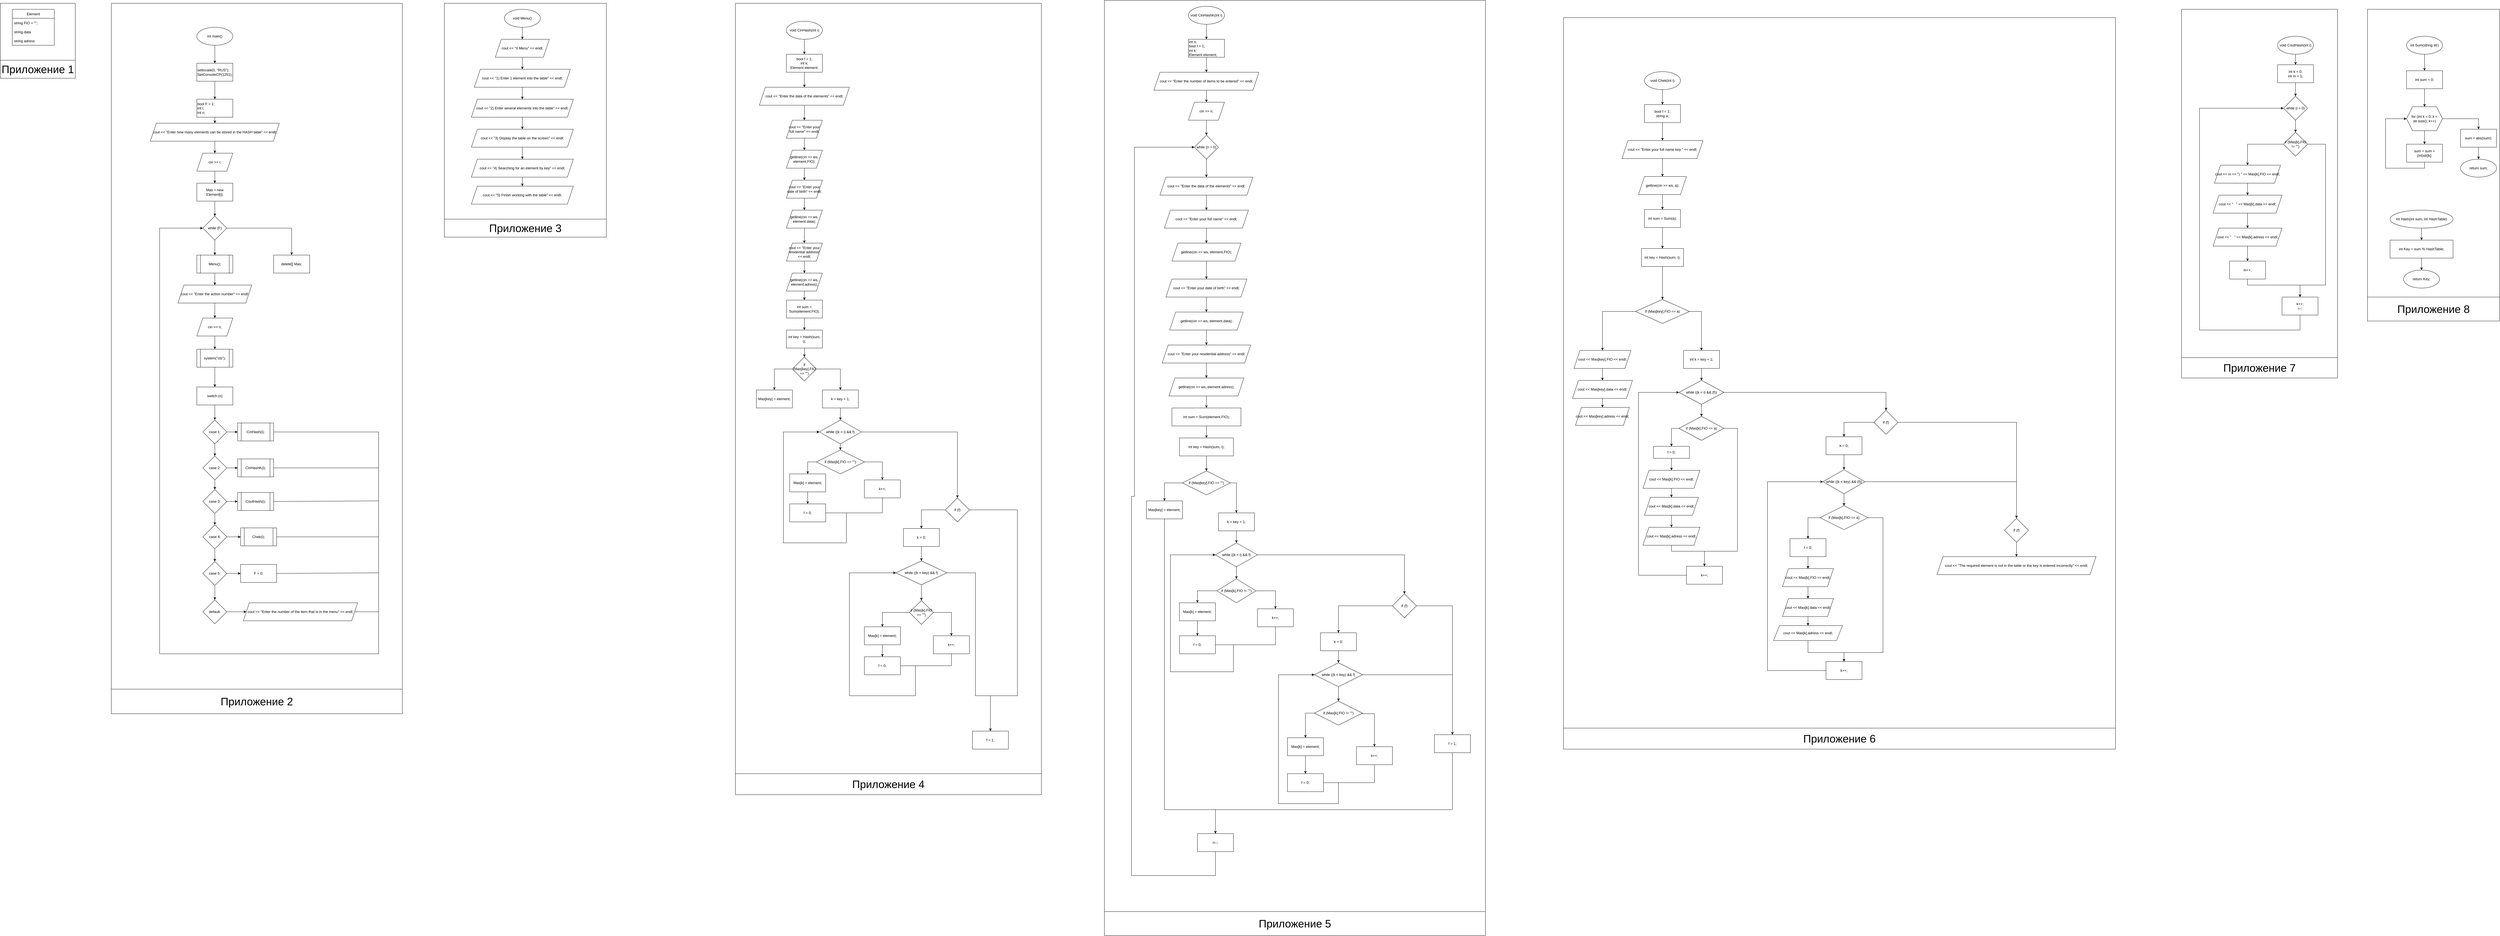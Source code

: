 <mxfile version="20.3.0" type="device"><diagram id="5wR8VMLxxKTaavvSD5uz" name="Страница 1"><mxGraphModel dx="1992" dy="811" grid="1" gridSize="10" guides="1" tooltips="1" connect="1" arrows="1" fold="1" page="1" pageScale="1" pageWidth="827" pageHeight="1169" math="0" shadow="0"><root><mxCell id="0"/><mxCell id="1" parent="0"/><mxCell id="QdLGQPaatbF_zoQOfHvs-279" value="" style="rounded=0;whiteSpace=wrap;html=1;fontColor=#000000;" parent="1" vertex="1"><mxGeometry x="6490" y="130" width="440" height="1030" as="geometry"/></mxCell><mxCell id="QdLGQPaatbF_zoQOfHvs-277" value="" style="rounded=0;whiteSpace=wrap;html=1;fontColor=#000000;" parent="1" vertex="1"><mxGeometry x="5870" y="130" width="520" height="1230" as="geometry"/></mxCell><mxCell id="QdLGQPaatbF_zoQOfHvs-275" value="" style="rounded=0;whiteSpace=wrap;html=1;fontColor=#000000;" parent="1" vertex="1"><mxGeometry x="3810" y="158" width="1840" height="2440" as="geometry"/></mxCell><mxCell id="QdLGQPaatbF_zoQOfHvs-273" value="" style="rounded=0;whiteSpace=wrap;html=1;fontColor=#000000;" parent="1" vertex="1"><mxGeometry x="2280" y="100" width="1270" height="3120" as="geometry"/></mxCell><mxCell id="QdLGQPaatbF_zoQOfHvs-271" value="" style="rounded=0;whiteSpace=wrap;html=1;fontColor=#000000;" parent="1" vertex="1"><mxGeometry x="1050" y="110" width="1020" height="2640" as="geometry"/></mxCell><mxCell id="QdLGQPaatbF_zoQOfHvs-269" value="" style="rounded=0;whiteSpace=wrap;html=1;fontColor=#000000;" parent="1" vertex="1"><mxGeometry x="80" y="110" width="540" height="780" as="geometry"/></mxCell><mxCell id="QdLGQPaatbF_zoQOfHvs-266" value="" style="rounded=0;whiteSpace=wrap;html=1;fontColor=#000000;" parent="1" vertex="1"><mxGeometry x="-1400" y="110" width="250" height="250" as="geometry"/></mxCell><mxCell id="QdLGQPaatbF_zoQOfHvs-264" value="" style="rounded=0;whiteSpace=wrap;html=1;fontColor=#000000;" parent="1" vertex="1"><mxGeometry x="-1030" y="110" width="970" height="2370" as="geometry"/></mxCell><mxCell id="w4eVu-I_Pkz6Rx4DINZg-1" value="Element" style="swimlane;fontStyle=0;childLayout=stackLayout;horizontal=1;startSize=30;horizontalStack=0;resizeParent=1;resizeParentMax=0;resizeLast=0;collapsible=1;marginBottom=0;" parent="1" vertex="1"><mxGeometry x="-1360" y="130" width="140" height="120" as="geometry"/></mxCell><mxCell id="w4eVu-I_Pkz6Rx4DINZg-2" value="string FIO = &quot;&quot;;" style="text;strokeColor=none;fillColor=none;align=left;verticalAlign=middle;spacingLeft=4;spacingRight=4;overflow=hidden;points=[[0,0.5],[1,0.5]];portConstraint=eastwest;rotatable=0;" parent="w4eVu-I_Pkz6Rx4DINZg-1" vertex="1"><mxGeometry y="30" width="140" height="30" as="geometry"/></mxCell><mxCell id="w4eVu-I_Pkz6Rx4DINZg-3" value="string data" style="text;strokeColor=none;fillColor=none;align=left;verticalAlign=middle;spacingLeft=4;spacingRight=4;overflow=hidden;points=[[0,0.5],[1,0.5]];portConstraint=eastwest;rotatable=0;" parent="w4eVu-I_Pkz6Rx4DINZg-1" vertex="1"><mxGeometry y="60" width="140" height="30" as="geometry"/></mxCell><mxCell id="w4eVu-I_Pkz6Rx4DINZg-4" value="string adress" style="text;strokeColor=none;fillColor=none;align=left;verticalAlign=middle;spacingLeft=4;spacingRight=4;overflow=hidden;points=[[0,0.5],[1,0.5]];portConstraint=eastwest;rotatable=0;" parent="w4eVu-I_Pkz6Rx4DINZg-1" vertex="1"><mxGeometry y="90" width="140" height="30" as="geometry"/></mxCell><mxCell id="QdLGQPaatbF_zoQOfHvs-68" style="edgeStyle=orthogonalEdgeStyle;rounded=0;orthogonalLoop=1;jettySize=auto;html=1;entryX=0.5;entryY=0;entryDx=0;entryDy=0;" parent="1" source="w4eVu-I_Pkz6Rx4DINZg-5" target="w4eVu-I_Pkz6Rx4DINZg-6" edge="1"><mxGeometry relative="1" as="geometry"/></mxCell><mxCell id="w4eVu-I_Pkz6Rx4DINZg-5" value="int main()" style="ellipse;whiteSpace=wrap;html=1;" parent="1" vertex="1"><mxGeometry x="-745" y="190" width="120" height="60" as="geometry"/></mxCell><mxCell id="QdLGQPaatbF_zoQOfHvs-69" style="edgeStyle=orthogonalEdgeStyle;rounded=0;orthogonalLoop=1;jettySize=auto;html=1;entryX=0.5;entryY=0;entryDx=0;entryDy=0;" parent="1" source="w4eVu-I_Pkz6Rx4DINZg-6" target="w4eVu-I_Pkz6Rx4DINZg-7" edge="1"><mxGeometry relative="1" as="geometry"/></mxCell><mxCell id="w4eVu-I_Pkz6Rx4DINZg-6" value="&lt;div&gt;&lt;span style=&quot;&quot;&gt;&#9;&lt;/span&gt;setlocale(0, &quot;RUS&quot;);&lt;/div&gt;&lt;div&gt;&lt;span style=&quot;&quot;&gt;&#9;&lt;/span&gt;SetConsoleCP(1251);&lt;/div&gt;" style="whiteSpace=wrap;html=1;align=left;" parent="1" vertex="1"><mxGeometry x="-745" y="310" width="120" height="60" as="geometry"/></mxCell><mxCell id="QdLGQPaatbF_zoQOfHvs-70" style="edgeStyle=orthogonalEdgeStyle;rounded=0;orthogonalLoop=1;jettySize=auto;html=1;entryX=0.5;entryY=0;entryDx=0;entryDy=0;" parent="1" source="w4eVu-I_Pkz6Rx4DINZg-7" target="w4eVu-I_Pkz6Rx4DINZg-8" edge="1"><mxGeometry relative="1" as="geometry"/></mxCell><mxCell id="w4eVu-I_Pkz6Rx4DINZg-7" value="&lt;div&gt;&lt;span style=&quot;&quot;&gt;&#9;&lt;/span&gt;bool F = 1;&lt;/div&gt;&lt;div&gt;&lt;span style=&quot;&quot;&gt;&#9;&lt;/span&gt;int i;&lt;/div&gt;&lt;div&gt;&lt;span style=&quot;&quot;&gt;&#9;&lt;/span&gt;int n;&lt;/div&gt;" style="whiteSpace=wrap;html=1;align=left;" parent="1" vertex="1"><mxGeometry x="-745" y="430" width="120" height="60" as="geometry"/></mxCell><mxCell id="QdLGQPaatbF_zoQOfHvs-72" style="edgeStyle=orthogonalEdgeStyle;rounded=0;orthogonalLoop=1;jettySize=auto;html=1;entryX=0.5;entryY=0;entryDx=0;entryDy=0;" parent="1" source="w4eVu-I_Pkz6Rx4DINZg-8" target="w4eVu-I_Pkz6Rx4DINZg-9" edge="1"><mxGeometry relative="1" as="geometry"/></mxCell><mxCell id="w4eVu-I_Pkz6Rx4DINZg-8" value="cout &amp;lt;&amp;lt; &quot;Enter how many elements can be stored in the HASH table&quot; &amp;lt;&amp;lt; endl;" style="shape=parallelogram;perimeter=parallelogramPerimeter;whiteSpace=wrap;html=1;fixedSize=1;" parent="1" vertex="1"><mxGeometry x="-900" y="510" width="430" height="60" as="geometry"/></mxCell><mxCell id="QdLGQPaatbF_zoQOfHvs-73" style="edgeStyle=orthogonalEdgeStyle;rounded=0;orthogonalLoop=1;jettySize=auto;html=1;entryX=0.5;entryY=0;entryDx=0;entryDy=0;" parent="1" source="w4eVu-I_Pkz6Rx4DINZg-9" target="w4eVu-I_Pkz6Rx4DINZg-10" edge="1"><mxGeometry relative="1" as="geometry"/></mxCell><mxCell id="w4eVu-I_Pkz6Rx4DINZg-9" value="cin &amp;gt;&amp;gt; i;" style="shape=parallelogram;perimeter=parallelogramPerimeter;whiteSpace=wrap;html=1;fixedSize=1;" parent="1" vertex="1"><mxGeometry x="-745" y="610" width="120" height="60" as="geometry"/></mxCell><mxCell id="QdLGQPaatbF_zoQOfHvs-74" style="edgeStyle=orthogonalEdgeStyle;rounded=0;orthogonalLoop=1;jettySize=auto;html=1;entryX=0.5;entryY=0;entryDx=0;entryDy=0;" parent="1" source="w4eVu-I_Pkz6Rx4DINZg-10" target="w4eVu-I_Pkz6Rx4DINZg-11" edge="1"><mxGeometry relative="1" as="geometry"/></mxCell><mxCell id="w4eVu-I_Pkz6Rx4DINZg-10" value="Mas = new Element[i];" style="whiteSpace=wrap;html=1;" parent="1" vertex="1"><mxGeometry x="-745" y="710" width="120" height="60" as="geometry"/></mxCell><mxCell id="QdLGQPaatbF_zoQOfHvs-75" style="edgeStyle=orthogonalEdgeStyle;rounded=0;orthogonalLoop=1;jettySize=auto;html=1;entryX=0.5;entryY=0;entryDx=0;entryDy=0;" parent="1" source="w4eVu-I_Pkz6Rx4DINZg-11" target="w4eVu-I_Pkz6Rx4DINZg-12" edge="1"><mxGeometry relative="1" as="geometry"/></mxCell><mxCell id="QdLGQPaatbF_zoQOfHvs-103" style="edgeStyle=orthogonalEdgeStyle;rounded=0;orthogonalLoop=1;jettySize=auto;html=1;entryX=0.5;entryY=0;entryDx=0;entryDy=0;" parent="1" source="w4eVu-I_Pkz6Rx4DINZg-11" target="QdLGQPaatbF_zoQOfHvs-102" edge="1"><mxGeometry relative="1" as="geometry"/></mxCell><mxCell id="w4eVu-I_Pkz6Rx4DINZg-11" value="while (F)" style="rhombus;whiteSpace=wrap;html=1;" parent="1" vertex="1"><mxGeometry x="-725" y="820" width="80" height="80" as="geometry"/></mxCell><mxCell id="QdLGQPaatbF_zoQOfHvs-76" style="edgeStyle=orthogonalEdgeStyle;rounded=0;orthogonalLoop=1;jettySize=auto;html=1;entryX=0.5;entryY=0;entryDx=0;entryDy=0;" parent="1" source="w4eVu-I_Pkz6Rx4DINZg-12" target="w4eVu-I_Pkz6Rx4DINZg-13" edge="1"><mxGeometry relative="1" as="geometry"/></mxCell><mxCell id="w4eVu-I_Pkz6Rx4DINZg-12" value="Menu();" style="shape=process;whiteSpace=wrap;html=1;backgroundOutline=1;" parent="1" vertex="1"><mxGeometry x="-745" y="950" width="120" height="60" as="geometry"/></mxCell><mxCell id="QdLGQPaatbF_zoQOfHvs-77" style="edgeStyle=orthogonalEdgeStyle;rounded=0;orthogonalLoop=1;jettySize=auto;html=1;entryX=0.5;entryY=0;entryDx=0;entryDy=0;" parent="1" source="w4eVu-I_Pkz6Rx4DINZg-13" target="w4eVu-I_Pkz6Rx4DINZg-14" edge="1"><mxGeometry relative="1" as="geometry"/></mxCell><mxCell id="w4eVu-I_Pkz6Rx4DINZg-13" value="cout &lt;&lt; &quot;Enter the action number&quot; &lt;&lt; endl;" style="shape=parallelogram;perimeter=parallelogramPerimeter;whiteSpace=wrap;html=1;fixedSize=1;" parent="1" vertex="1"><mxGeometry x="-808" y="1050" width="246" height="60" as="geometry"/></mxCell><mxCell id="QdLGQPaatbF_zoQOfHvs-78" style="edgeStyle=orthogonalEdgeStyle;rounded=0;orthogonalLoop=1;jettySize=auto;html=1;entryX=0.5;entryY=0;entryDx=0;entryDy=0;" parent="1" source="w4eVu-I_Pkz6Rx4DINZg-14" target="w4eVu-I_Pkz6Rx4DINZg-15" edge="1"><mxGeometry relative="1" as="geometry"/></mxCell><mxCell id="w4eVu-I_Pkz6Rx4DINZg-14" value="cin &amp;gt;&amp;gt; n;" style="shape=parallelogram;perimeter=parallelogramPerimeter;whiteSpace=wrap;html=1;fixedSize=1;" parent="1" vertex="1"><mxGeometry x="-745" y="1160" width="120" height="60" as="geometry"/></mxCell><mxCell id="QdLGQPaatbF_zoQOfHvs-80" style="edgeStyle=orthogonalEdgeStyle;rounded=0;orthogonalLoop=1;jettySize=auto;html=1;entryX=0.5;entryY=0;entryDx=0;entryDy=0;" parent="1" source="w4eVu-I_Pkz6Rx4DINZg-15" target="w4eVu-I_Pkz6Rx4DINZg-16" edge="1"><mxGeometry relative="1" as="geometry"/></mxCell><mxCell id="w4eVu-I_Pkz6Rx4DINZg-15" value="system(&quot;cls&quot;);" style="shape=process;whiteSpace=wrap;html=1;backgroundOutline=1;" parent="1" vertex="1"><mxGeometry x="-745" y="1264" width="120" height="60" as="geometry"/></mxCell><mxCell id="QdLGQPaatbF_zoQOfHvs-81" style="edgeStyle=orthogonalEdgeStyle;rounded=0;orthogonalLoop=1;jettySize=auto;html=1;entryX=0.5;entryY=0;entryDx=0;entryDy=0;" parent="1" source="w4eVu-I_Pkz6Rx4DINZg-16" target="w4eVu-I_Pkz6Rx4DINZg-17" edge="1"><mxGeometry relative="1" as="geometry"/></mxCell><mxCell id="w4eVu-I_Pkz6Rx4DINZg-16" value="switch (n)" style="whiteSpace=wrap;html=1;" parent="1" vertex="1"><mxGeometry x="-745" y="1390" width="120" height="60" as="geometry"/></mxCell><mxCell id="QdLGQPaatbF_zoQOfHvs-82" style="edgeStyle=orthogonalEdgeStyle;rounded=0;orthogonalLoop=1;jettySize=auto;html=1;entryX=0.5;entryY=0;entryDx=0;entryDy=0;" parent="1" source="w4eVu-I_Pkz6Rx4DINZg-17" target="w4eVu-I_Pkz6Rx4DINZg-18" edge="1"><mxGeometry relative="1" as="geometry"/></mxCell><mxCell id="QdLGQPaatbF_zoQOfHvs-95" style="edgeStyle=orthogonalEdgeStyle;rounded=0;orthogonalLoop=1;jettySize=auto;html=1;entryX=0;entryY=0.5;entryDx=0;entryDy=0;" parent="1" source="w4eVu-I_Pkz6Rx4DINZg-17" target="w4eVu-I_Pkz6Rx4DINZg-29" edge="1"><mxGeometry relative="1" as="geometry"/></mxCell><mxCell id="w4eVu-I_Pkz6Rx4DINZg-17" value="case 1:" style="rhombus;whiteSpace=wrap;html=1;" parent="1" vertex="1"><mxGeometry x="-725" y="1500" width="80" height="80" as="geometry"/></mxCell><mxCell id="QdLGQPaatbF_zoQOfHvs-83" style="edgeStyle=orthogonalEdgeStyle;rounded=0;orthogonalLoop=1;jettySize=auto;html=1;entryX=0.5;entryY=0;entryDx=0;entryDy=0;" parent="1" source="w4eVu-I_Pkz6Rx4DINZg-18" target="w4eVu-I_Pkz6Rx4DINZg-19" edge="1"><mxGeometry relative="1" as="geometry"/></mxCell><mxCell id="QdLGQPaatbF_zoQOfHvs-94" style="edgeStyle=orthogonalEdgeStyle;rounded=0;orthogonalLoop=1;jettySize=auto;html=1;entryX=0;entryY=0.5;entryDx=0;entryDy=0;" parent="1" source="w4eVu-I_Pkz6Rx4DINZg-18" target="w4eVu-I_Pkz6Rx4DINZg-30" edge="1"><mxGeometry relative="1" as="geometry"/></mxCell><mxCell id="w4eVu-I_Pkz6Rx4DINZg-18" value="case 2:" style="rhombus;whiteSpace=wrap;html=1;" parent="1" vertex="1"><mxGeometry x="-725" y="1620" width="80" height="80" as="geometry"/></mxCell><mxCell id="QdLGQPaatbF_zoQOfHvs-84" style="edgeStyle=orthogonalEdgeStyle;rounded=0;orthogonalLoop=1;jettySize=auto;html=1;entryX=0.5;entryY=0;entryDx=0;entryDy=0;" parent="1" source="w4eVu-I_Pkz6Rx4DINZg-19" target="w4eVu-I_Pkz6Rx4DINZg-20" edge="1"><mxGeometry relative="1" as="geometry"/></mxCell><mxCell id="QdLGQPaatbF_zoQOfHvs-93" style="edgeStyle=orthogonalEdgeStyle;rounded=0;orthogonalLoop=1;jettySize=auto;html=1;entryX=0;entryY=0.5;entryDx=0;entryDy=0;" parent="1" source="w4eVu-I_Pkz6Rx4DINZg-19" target="w4eVu-I_Pkz6Rx4DINZg-31" edge="1"><mxGeometry relative="1" as="geometry"/></mxCell><mxCell id="w4eVu-I_Pkz6Rx4DINZg-19" value="case 3:" style="rhombus;whiteSpace=wrap;html=1;" parent="1" vertex="1"><mxGeometry x="-725" y="1732" width="80" height="80" as="geometry"/></mxCell><mxCell id="QdLGQPaatbF_zoQOfHvs-86" style="edgeStyle=orthogonalEdgeStyle;rounded=0;orthogonalLoop=1;jettySize=auto;html=1;entryX=0.5;entryY=0;entryDx=0;entryDy=0;" parent="1" source="w4eVu-I_Pkz6Rx4DINZg-20" target="w4eVu-I_Pkz6Rx4DINZg-21" edge="1"><mxGeometry relative="1" as="geometry"/></mxCell><mxCell id="QdLGQPaatbF_zoQOfHvs-91" style="edgeStyle=orthogonalEdgeStyle;rounded=0;orthogonalLoop=1;jettySize=auto;html=1;entryX=0;entryY=0.5;entryDx=0;entryDy=0;" parent="1" source="w4eVu-I_Pkz6Rx4DINZg-20" target="w4eVu-I_Pkz6Rx4DINZg-32" edge="1"><mxGeometry relative="1" as="geometry"/></mxCell><mxCell id="w4eVu-I_Pkz6Rx4DINZg-20" value="case 4:" style="rhombus;whiteSpace=wrap;html=1;" parent="1" vertex="1"><mxGeometry x="-725" y="1850" width="80" height="80" as="geometry"/></mxCell><mxCell id="QdLGQPaatbF_zoQOfHvs-87" style="edgeStyle=orthogonalEdgeStyle;rounded=0;orthogonalLoop=1;jettySize=auto;html=1;" parent="1" source="w4eVu-I_Pkz6Rx4DINZg-21" target="w4eVu-I_Pkz6Rx4DINZg-22" edge="1"><mxGeometry relative="1" as="geometry"/></mxCell><mxCell id="QdLGQPaatbF_zoQOfHvs-90" style="edgeStyle=orthogonalEdgeStyle;rounded=0;orthogonalLoop=1;jettySize=auto;html=1;entryX=0;entryY=0.5;entryDx=0;entryDy=0;" parent="1" source="w4eVu-I_Pkz6Rx4DINZg-21" target="w4eVu-I_Pkz6Rx4DINZg-34" edge="1"><mxGeometry relative="1" as="geometry"/></mxCell><mxCell id="w4eVu-I_Pkz6Rx4DINZg-21" value="case 5:" style="rhombus;whiteSpace=wrap;html=1;" parent="1" vertex="1"><mxGeometry x="-725" y="1972" width="80" height="80" as="geometry"/></mxCell><mxCell id="QdLGQPaatbF_zoQOfHvs-88" style="edgeStyle=orthogonalEdgeStyle;rounded=0;orthogonalLoop=1;jettySize=auto;html=1;entryX=0;entryY=0.5;entryDx=0;entryDy=0;" parent="1" source="w4eVu-I_Pkz6Rx4DINZg-22" target="w4eVu-I_Pkz6Rx4DINZg-28" edge="1"><mxGeometry relative="1" as="geometry"/></mxCell><mxCell id="w4eVu-I_Pkz6Rx4DINZg-22" value="default:" style="rhombus;whiteSpace=wrap;html=1;" parent="1" vertex="1"><mxGeometry x="-725" y="2100" width="80" height="80" as="geometry"/></mxCell><mxCell id="w4eVu-I_Pkz6Rx4DINZg-28" value="cout &amp;lt;&amp;lt; &quot;Enter the number of the item that is in the menu&quot; &amp;lt;&amp;lt; endl;" style="shape=parallelogram;perimeter=parallelogramPerimeter;whiteSpace=wrap;html=1;fixedSize=1;" parent="1" vertex="1"><mxGeometry x="-590" y="2110" width="381" height="60" as="geometry"/></mxCell><mxCell id="QdLGQPaatbF_zoQOfHvs-96" style="edgeStyle=orthogonalEdgeStyle;rounded=0;orthogonalLoop=1;jettySize=auto;html=1;entryX=0;entryY=0.5;entryDx=0;entryDy=0;" parent="1" source="w4eVu-I_Pkz6Rx4DINZg-29" target="w4eVu-I_Pkz6Rx4DINZg-11" edge="1"><mxGeometry relative="1" as="geometry"><Array as="points"><mxPoint x="-139" y="1540"/><mxPoint x="-139" y="2280"/><mxPoint x="-869" y="2280"/><mxPoint x="-869" y="860"/></Array></mxGeometry></mxCell><mxCell id="w4eVu-I_Pkz6Rx4DINZg-29" value="CinHash(i);" style="shape=process;whiteSpace=wrap;html=1;backgroundOutline=1;" parent="1" vertex="1"><mxGeometry x="-609" y="1510" width="120" height="60" as="geometry"/></mxCell><mxCell id="w4eVu-I_Pkz6Rx4DINZg-30" value="CinHashK(i);" style="shape=process;whiteSpace=wrap;html=1;backgroundOutline=1;" parent="1" vertex="1"><mxGeometry x="-609" y="1630" width="120" height="60" as="geometry"/></mxCell><mxCell id="w4eVu-I_Pkz6Rx4DINZg-31" value="CoutHash(i);" style="shape=process;whiteSpace=wrap;html=1;backgroundOutline=1;" parent="1" vertex="1"><mxGeometry x="-609" y="1742" width="120" height="60" as="geometry"/></mxCell><mxCell id="w4eVu-I_Pkz6Rx4DINZg-32" value="Chek(i);" style="shape=process;whiteSpace=wrap;html=1;backgroundOutline=1;" parent="1" vertex="1"><mxGeometry x="-599" y="1860" width="120" height="60" as="geometry"/></mxCell><mxCell id="w4eVu-I_Pkz6Rx4DINZg-34" value="F = 0;" style="whiteSpace=wrap;html=1;" parent="1" vertex="1"><mxGeometry x="-599" y="1982" width="120" height="60" as="geometry"/></mxCell><mxCell id="QdLGQPaatbF_zoQOfHvs-104" style="edgeStyle=orthogonalEdgeStyle;rounded=0;orthogonalLoop=1;jettySize=auto;html=1;entryX=0.5;entryY=0;entryDx=0;entryDy=0;" parent="1" source="w4eVu-I_Pkz6Rx4DINZg-35" target="w4eVu-I_Pkz6Rx4DINZg-36" edge="1"><mxGeometry relative="1" as="geometry"/></mxCell><mxCell id="w4eVu-I_Pkz6Rx4DINZg-35" value="void Menu()" style="ellipse;whiteSpace=wrap;html=1;" parent="1" vertex="1"><mxGeometry x="280" y="130" width="120" height="60" as="geometry"/></mxCell><mxCell id="QdLGQPaatbF_zoQOfHvs-105" style="edgeStyle=orthogonalEdgeStyle;rounded=0;orthogonalLoop=1;jettySize=auto;html=1;entryX=0.5;entryY=0;entryDx=0;entryDy=0;" parent="1" source="w4eVu-I_Pkz6Rx4DINZg-36" target="w4eVu-I_Pkz6Rx4DINZg-37" edge="1"><mxGeometry relative="1" as="geometry"/></mxCell><mxCell id="w4eVu-I_Pkz6Rx4DINZg-36" value="cout &amp;lt;&amp;lt; &quot;\t Menu&quot; &amp;lt;&amp;lt; endl;" style="shape=parallelogram;perimeter=parallelogramPerimeter;whiteSpace=wrap;html=1;fixedSize=1;" parent="1" vertex="1"><mxGeometry x="250" y="230" width="180" height="60" as="geometry"/></mxCell><mxCell id="QdLGQPaatbF_zoQOfHvs-107" style="edgeStyle=orthogonalEdgeStyle;rounded=0;orthogonalLoop=1;jettySize=auto;html=1;entryX=0.5;entryY=0;entryDx=0;entryDy=0;" parent="1" source="w4eVu-I_Pkz6Rx4DINZg-37" target="w4eVu-I_Pkz6Rx4DINZg-38" edge="1"><mxGeometry relative="1" as="geometry"/></mxCell><mxCell id="w4eVu-I_Pkz6Rx4DINZg-37" value="cout &amp;lt;&amp;lt; &quot;1) Enter 1 element into the table&quot; &amp;lt;&amp;lt; endl;" style="shape=parallelogram;perimeter=parallelogramPerimeter;whiteSpace=wrap;html=1;fixedSize=1;" parent="1" vertex="1"><mxGeometry x="180" y="330" width="320" height="60" as="geometry"/></mxCell><mxCell id="QdLGQPaatbF_zoQOfHvs-108" style="edgeStyle=orthogonalEdgeStyle;rounded=0;orthogonalLoop=1;jettySize=auto;html=1;entryX=0.5;entryY=0;entryDx=0;entryDy=0;" parent="1" source="w4eVu-I_Pkz6Rx4DINZg-38" target="w4eVu-I_Pkz6Rx4DINZg-39" edge="1"><mxGeometry relative="1" as="geometry"/></mxCell><mxCell id="w4eVu-I_Pkz6Rx4DINZg-38" value="cout &amp;lt;&amp;lt; &quot;2) Enter several elements into the table&quot; &amp;lt;&amp;lt; endl;" style="shape=parallelogram;perimeter=parallelogramPerimeter;whiteSpace=wrap;html=1;fixedSize=1;" parent="1" vertex="1"><mxGeometry x="170" y="430" width="340" height="60" as="geometry"/></mxCell><mxCell id="QdLGQPaatbF_zoQOfHvs-109" style="edgeStyle=orthogonalEdgeStyle;rounded=0;orthogonalLoop=1;jettySize=auto;html=1;entryX=0.5;entryY=0;entryDx=0;entryDy=0;" parent="1" source="w4eVu-I_Pkz6Rx4DINZg-39" target="w4eVu-I_Pkz6Rx4DINZg-40" edge="1"><mxGeometry relative="1" as="geometry"/></mxCell><mxCell id="w4eVu-I_Pkz6Rx4DINZg-39" value="cout &amp;lt;&amp;lt; &quot;3) Display the table on the screen&quot; &amp;lt;&amp;lt; endl;" style="shape=parallelogram;perimeter=parallelogramPerimeter;whiteSpace=wrap;html=1;fixedSize=1;" parent="1" vertex="1"><mxGeometry x="170" y="530" width="340" height="60" as="geometry"/></mxCell><mxCell id="QdLGQPaatbF_zoQOfHvs-110" style="edgeStyle=orthogonalEdgeStyle;rounded=0;orthogonalLoop=1;jettySize=auto;html=1;entryX=0.5;entryY=0;entryDx=0;entryDy=0;" parent="1" source="w4eVu-I_Pkz6Rx4DINZg-40" target="w4eVu-I_Pkz6Rx4DINZg-41" edge="1"><mxGeometry relative="1" as="geometry"/></mxCell><mxCell id="w4eVu-I_Pkz6Rx4DINZg-40" value="cout &amp;lt;&amp;lt; &quot;4) Searching for an element by key&quot; &amp;lt;&amp;lt; endl;" style="shape=parallelogram;perimeter=parallelogramPerimeter;whiteSpace=wrap;html=1;fixedSize=1;" parent="1" vertex="1"><mxGeometry x="170" y="630" width="340" height="60" as="geometry"/></mxCell><mxCell id="w4eVu-I_Pkz6Rx4DINZg-41" value="cout &amp;lt;&amp;lt; &quot;5) Finish working with the table&quot; &amp;lt;&amp;lt; endl;" style="shape=parallelogram;perimeter=parallelogramPerimeter;whiteSpace=wrap;html=1;fixedSize=1;" parent="1" vertex="1"><mxGeometry x="170" y="720" width="340" height="60" as="geometry"/></mxCell><mxCell id="QdLGQPaatbF_zoQOfHvs-111" style="edgeStyle=orthogonalEdgeStyle;rounded=0;orthogonalLoop=1;jettySize=auto;html=1;entryX=0.5;entryY=0;entryDx=0;entryDy=0;" parent="1" source="w4eVu-I_Pkz6Rx4DINZg-42" target="w4eVu-I_Pkz6Rx4DINZg-43" edge="1"><mxGeometry relative="1" as="geometry"/></mxCell><mxCell id="w4eVu-I_Pkz6Rx4DINZg-42" value="void CinHash(int i)" style="ellipse;whiteSpace=wrap;html=1;" parent="1" vertex="1"><mxGeometry x="1220" y="170" width="120" height="60" as="geometry"/></mxCell><mxCell id="QdLGQPaatbF_zoQOfHvs-112" style="edgeStyle=orthogonalEdgeStyle;rounded=0;orthogonalLoop=1;jettySize=auto;html=1;entryX=0.5;entryY=0;entryDx=0;entryDy=0;" parent="1" source="w4eVu-I_Pkz6Rx4DINZg-43" target="w4eVu-I_Pkz6Rx4DINZg-46" edge="1"><mxGeometry relative="1" as="geometry"/></mxCell><mxCell id="w4eVu-I_Pkz6Rx4DINZg-43" value="&lt;div&gt;&lt;span style=&quot;&quot;&gt;&#9;&lt;/span&gt;bool f = 1;&lt;/div&gt;&lt;div&gt;&lt;span style=&quot;&quot;&gt;&#9;&lt;/span&gt;int k;&lt;/div&gt;&lt;div&gt;&lt;span style=&quot;&quot;&gt;&#9;&lt;/span&gt;Element element;&lt;/div&gt;" style="whiteSpace=wrap;html=1;" parent="1" vertex="1"><mxGeometry x="1220" y="280" width="120" height="60" as="geometry"/></mxCell><mxCell id="QdLGQPaatbF_zoQOfHvs-116" style="edgeStyle=orthogonalEdgeStyle;rounded=0;orthogonalLoop=1;jettySize=auto;html=1;entryX=0.5;entryY=0;entryDx=0;entryDy=0;" parent="1" source="w4eVu-I_Pkz6Rx4DINZg-46" target="w4eVu-I_Pkz6Rx4DINZg-47" edge="1"><mxGeometry relative="1" as="geometry"/></mxCell><mxCell id="w4eVu-I_Pkz6Rx4DINZg-46" value="cout &amp;lt;&amp;lt; &quot;Enter the data of the elements&quot; &amp;lt;&amp;lt; endl;" style="shape=parallelogram;perimeter=parallelogramPerimeter;whiteSpace=wrap;html=1;fixedSize=1;" parent="1" vertex="1"><mxGeometry x="1130" y="390" width="300" height="60" as="geometry"/></mxCell><mxCell id="QdLGQPaatbF_zoQOfHvs-117" style="edgeStyle=orthogonalEdgeStyle;rounded=0;orthogonalLoop=1;jettySize=auto;html=1;entryX=0.5;entryY=0;entryDx=0;entryDy=0;" parent="1" source="w4eVu-I_Pkz6Rx4DINZg-47" target="w4eVu-I_Pkz6Rx4DINZg-48" edge="1"><mxGeometry relative="1" as="geometry"/></mxCell><mxCell id="w4eVu-I_Pkz6Rx4DINZg-47" value="cout &amp;lt;&amp;lt; &quot;Enter your full name&quot; &amp;lt;&amp;lt; endl;" style="shape=parallelogram;perimeter=parallelogramPerimeter;whiteSpace=wrap;html=1;fixedSize=1;" parent="1" vertex="1"><mxGeometry x="1220" y="500" width="120" height="60" as="geometry"/></mxCell><mxCell id="QdLGQPaatbF_zoQOfHvs-120" style="edgeStyle=orthogonalEdgeStyle;rounded=0;orthogonalLoop=1;jettySize=auto;html=1;entryX=0.5;entryY=0;entryDx=0;entryDy=0;" parent="1" source="w4eVu-I_Pkz6Rx4DINZg-48" target="w4eVu-I_Pkz6Rx4DINZg-49" edge="1"><mxGeometry relative="1" as="geometry"/></mxCell><mxCell id="w4eVu-I_Pkz6Rx4DINZg-48" value="getline(cin &amp;gt;&amp;gt; ws, element.FIO);" style="shape=parallelogram;perimeter=parallelogramPerimeter;whiteSpace=wrap;html=1;fixedSize=1;" parent="1" vertex="1"><mxGeometry x="1220" y="600" width="120" height="60" as="geometry"/></mxCell><mxCell id="QdLGQPaatbF_zoQOfHvs-121" style="edgeStyle=orthogonalEdgeStyle;rounded=0;orthogonalLoop=1;jettySize=auto;html=1;entryX=0.5;entryY=0;entryDx=0;entryDy=0;" parent="1" source="w4eVu-I_Pkz6Rx4DINZg-49" target="w4eVu-I_Pkz6Rx4DINZg-50" edge="1"><mxGeometry relative="1" as="geometry"/></mxCell><mxCell id="w4eVu-I_Pkz6Rx4DINZg-49" value="cout &amp;lt;&amp;lt; &quot;Enter your date of birth&quot; &amp;lt;&amp;lt; endl;" style="shape=parallelogram;perimeter=parallelogramPerimeter;whiteSpace=wrap;html=1;fixedSize=1;" parent="1" vertex="1"><mxGeometry x="1220" y="700" width="120" height="60" as="geometry"/></mxCell><mxCell id="QdLGQPaatbF_zoQOfHvs-122" style="edgeStyle=orthogonalEdgeStyle;rounded=0;orthogonalLoop=1;jettySize=auto;html=1;entryX=0.5;entryY=0;entryDx=0;entryDy=0;" parent="1" source="w4eVu-I_Pkz6Rx4DINZg-50" target="w4eVu-I_Pkz6Rx4DINZg-51" edge="1"><mxGeometry relative="1" as="geometry"/></mxCell><mxCell id="w4eVu-I_Pkz6Rx4DINZg-50" value="&lt;span style=&quot;&quot;&gt;&#9;&lt;/span&gt;getline(cin &amp;gt;&amp;gt; ws, element.data);" style="shape=parallelogram;perimeter=parallelogramPerimeter;whiteSpace=wrap;html=1;fixedSize=1;" parent="1" vertex="1"><mxGeometry x="1220" y="800" width="120" height="60" as="geometry"/></mxCell><mxCell id="QdLGQPaatbF_zoQOfHvs-123" style="edgeStyle=orthogonalEdgeStyle;rounded=0;orthogonalLoop=1;jettySize=auto;html=1;entryX=0.5;entryY=0;entryDx=0;entryDy=0;" parent="1" source="w4eVu-I_Pkz6Rx4DINZg-51" target="w4eVu-I_Pkz6Rx4DINZg-52" edge="1"><mxGeometry relative="1" as="geometry"/></mxCell><mxCell id="w4eVu-I_Pkz6Rx4DINZg-51" value="cout &amp;lt;&amp;lt; &quot;Enter your residential address&quot; &amp;lt;&amp;lt; endl;" style="shape=parallelogram;perimeter=parallelogramPerimeter;whiteSpace=wrap;html=1;fixedSize=1;" parent="1" vertex="1"><mxGeometry x="1220" y="910" width="120" height="60" as="geometry"/></mxCell><mxCell id="QdLGQPaatbF_zoQOfHvs-124" style="edgeStyle=orthogonalEdgeStyle;rounded=0;orthogonalLoop=1;jettySize=auto;html=1;entryX=0.5;entryY=0;entryDx=0;entryDy=0;" parent="1" source="w4eVu-I_Pkz6Rx4DINZg-52" target="w4eVu-I_Pkz6Rx4DINZg-53" edge="1"><mxGeometry relative="1" as="geometry"/></mxCell><mxCell id="w4eVu-I_Pkz6Rx4DINZg-52" value="getline(cin &amp;gt;&amp;gt; ws, element.adress);" style="shape=parallelogram;perimeter=parallelogramPerimeter;whiteSpace=wrap;html=1;fixedSize=1;" parent="1" vertex="1"><mxGeometry x="1220" y="1010" width="120" height="60" as="geometry"/></mxCell><mxCell id="QdLGQPaatbF_zoQOfHvs-125" style="edgeStyle=orthogonalEdgeStyle;rounded=0;orthogonalLoop=1;jettySize=auto;html=1;entryX=0.5;entryY=0;entryDx=0;entryDy=0;" parent="1" source="w4eVu-I_Pkz6Rx4DINZg-53" target="w4eVu-I_Pkz6Rx4DINZg-54" edge="1"><mxGeometry relative="1" as="geometry"/></mxCell><mxCell id="w4eVu-I_Pkz6Rx4DINZg-53" value="int sum = Sum(element.FIO);" style="whiteSpace=wrap;html=1;" parent="1" vertex="1"><mxGeometry x="1220" y="1100" width="120" height="60" as="geometry"/></mxCell><mxCell id="QdLGQPaatbF_zoQOfHvs-126" style="edgeStyle=orthogonalEdgeStyle;rounded=0;orthogonalLoop=1;jettySize=auto;html=1;entryX=0.5;entryY=0;entryDx=0;entryDy=0;" parent="1" source="w4eVu-I_Pkz6Rx4DINZg-54" target="w4eVu-I_Pkz6Rx4DINZg-55" edge="1"><mxGeometry relative="1" as="geometry"/></mxCell><mxCell id="w4eVu-I_Pkz6Rx4DINZg-54" value="int key = Hash(sum, i);" style="whiteSpace=wrap;html=1;" parent="1" vertex="1"><mxGeometry x="1220" y="1200" width="120" height="60" as="geometry"/></mxCell><mxCell id="QdLGQPaatbF_zoQOfHvs-114" style="edgeStyle=orthogonalEdgeStyle;rounded=0;orthogonalLoop=1;jettySize=auto;html=1;entryX=0.5;entryY=0;entryDx=0;entryDy=0;" parent="1" source="w4eVu-I_Pkz6Rx4DINZg-55" target="w4eVu-I_Pkz6Rx4DINZg-56" edge="1"><mxGeometry relative="1" as="geometry"><Array as="points"><mxPoint x="1180" y="1330"/><mxPoint x="1180" y="1400"/></Array></mxGeometry></mxCell><mxCell id="QdLGQPaatbF_zoQOfHvs-115" style="edgeStyle=orthogonalEdgeStyle;rounded=0;orthogonalLoop=1;jettySize=auto;html=1;entryX=0.5;entryY=0;entryDx=0;entryDy=0;" parent="1" source="w4eVu-I_Pkz6Rx4DINZg-55" target="w4eVu-I_Pkz6Rx4DINZg-57" edge="1"><mxGeometry relative="1" as="geometry"/></mxCell><mxCell id="w4eVu-I_Pkz6Rx4DINZg-55" value="if (Mas[key].FIO == &quot;&quot;)" style="rhombus;whiteSpace=wrap;html=1;" parent="1" vertex="1"><mxGeometry x="1240" y="1290" width="80" height="80" as="geometry"/></mxCell><mxCell id="w4eVu-I_Pkz6Rx4DINZg-56" value="Mas[key] = element;" style="whiteSpace=wrap;html=1;" parent="1" vertex="1"><mxGeometry x="1120" y="1400" width="120" height="60" as="geometry"/></mxCell><mxCell id="QdLGQPaatbF_zoQOfHvs-127" style="edgeStyle=orthogonalEdgeStyle;rounded=0;orthogonalLoop=1;jettySize=auto;html=1;entryX=0.5;entryY=0;entryDx=0;entryDy=0;" parent="1" source="w4eVu-I_Pkz6Rx4DINZg-57" target="w4eVu-I_Pkz6Rx4DINZg-58" edge="1"><mxGeometry relative="1" as="geometry"/></mxCell><mxCell id="w4eVu-I_Pkz6Rx4DINZg-57" value="k = key + 1;" style="whiteSpace=wrap;html=1;" parent="1" vertex="1"><mxGeometry x="1340" y="1400" width="120" height="60" as="geometry"/></mxCell><mxCell id="QdLGQPaatbF_zoQOfHvs-132" style="edgeStyle=orthogonalEdgeStyle;rounded=0;orthogonalLoop=1;jettySize=auto;html=1;entryX=0.5;entryY=0;entryDx=0;entryDy=0;" parent="1" source="w4eVu-I_Pkz6Rx4DINZg-58" target="w4eVu-I_Pkz6Rx4DINZg-59" edge="1"><mxGeometry relative="1" as="geometry"/></mxCell><mxCell id="QdLGQPaatbF_zoQOfHvs-134" style="edgeStyle=orthogonalEdgeStyle;rounded=0;orthogonalLoop=1;jettySize=auto;html=1;entryX=0.5;entryY=0;entryDx=0;entryDy=0;" parent="1" source="w4eVu-I_Pkz6Rx4DINZg-58" target="w4eVu-I_Pkz6Rx4DINZg-63" edge="1"><mxGeometry relative="1" as="geometry"/></mxCell><mxCell id="w4eVu-I_Pkz6Rx4DINZg-58" value="while ((k &amp;lt; i) &amp;amp;&amp;amp; f)" style="rhombus;whiteSpace=wrap;html=1;" parent="1" vertex="1"><mxGeometry x="1330" y="1500" width="140" height="80" as="geometry"/></mxCell><mxCell id="QdLGQPaatbF_zoQOfHvs-128" style="edgeStyle=orthogonalEdgeStyle;rounded=0;orthogonalLoop=1;jettySize=auto;html=1;entryX=0.5;entryY=0;entryDx=0;entryDy=0;" parent="1" source="w4eVu-I_Pkz6Rx4DINZg-59" target="w4eVu-I_Pkz6Rx4DINZg-62" edge="1"><mxGeometry relative="1" as="geometry"><Array as="points"><mxPoint x="1540" y="1640"/></Array></mxGeometry></mxCell><mxCell id="QdLGQPaatbF_zoQOfHvs-129" style="edgeStyle=orthogonalEdgeStyle;rounded=0;orthogonalLoop=1;jettySize=auto;html=1;entryX=0.5;entryY=0;entryDx=0;entryDy=0;" parent="1" source="w4eVu-I_Pkz6Rx4DINZg-59" target="w4eVu-I_Pkz6Rx4DINZg-60" edge="1"><mxGeometry relative="1" as="geometry"><Array as="points"><mxPoint x="1291" y="1640"/></Array></mxGeometry></mxCell><mxCell id="w4eVu-I_Pkz6Rx4DINZg-59" value="if (Mas[k].FIO == &quot;&quot;)" style="rhombus;whiteSpace=wrap;html=1;" parent="1" vertex="1"><mxGeometry x="1320" y="1600" width="160" height="80" as="geometry"/></mxCell><mxCell id="QdLGQPaatbF_zoQOfHvs-130" style="edgeStyle=orthogonalEdgeStyle;rounded=0;orthogonalLoop=1;jettySize=auto;html=1;entryX=0.5;entryY=0;entryDx=0;entryDy=0;" parent="1" source="w4eVu-I_Pkz6Rx4DINZg-60" target="w4eVu-I_Pkz6Rx4DINZg-61" edge="1"><mxGeometry relative="1" as="geometry"/></mxCell><mxCell id="w4eVu-I_Pkz6Rx4DINZg-60" value="Mas[k] = element;" style="whiteSpace=wrap;html=1;" parent="1" vertex="1"><mxGeometry x="1231" y="1680" width="120" height="60" as="geometry"/></mxCell><mxCell id="QdLGQPaatbF_zoQOfHvs-133" style="edgeStyle=orthogonalEdgeStyle;rounded=0;orthogonalLoop=1;jettySize=auto;html=1;entryX=0;entryY=0.5;entryDx=0;entryDy=0;" parent="1" source="w4eVu-I_Pkz6Rx4DINZg-61" target="w4eVu-I_Pkz6Rx4DINZg-58" edge="1"><mxGeometry relative="1" as="geometry"><Array as="points"><mxPoint x="1420" y="1810"/><mxPoint x="1420" y="1910"/><mxPoint x="1210" y="1910"/><mxPoint x="1210" y="1540"/></Array></mxGeometry></mxCell><mxCell id="w4eVu-I_Pkz6Rx4DINZg-61" value="f = 0;" style="whiteSpace=wrap;html=1;" parent="1" vertex="1"><mxGeometry x="1231" y="1780" width="120" height="60" as="geometry"/></mxCell><mxCell id="QdLGQPaatbF_zoQOfHvs-131" style="edgeStyle=orthogonalEdgeStyle;rounded=0;orthogonalLoop=1;jettySize=auto;html=1;entryX=0;entryY=0.5;entryDx=0;entryDy=0;" parent="1" source="w4eVu-I_Pkz6Rx4DINZg-62" target="w4eVu-I_Pkz6Rx4DINZg-58" edge="1"><mxGeometry relative="1" as="geometry"><mxPoint x="1480" y="1960" as="targetPoint"/><Array as="points"><mxPoint x="1540" y="1810"/><mxPoint x="1420" y="1810"/><mxPoint x="1420" y="1910"/><mxPoint x="1210" y="1910"/><mxPoint x="1210" y="1540"/></Array></mxGeometry></mxCell><mxCell id="w4eVu-I_Pkz6Rx4DINZg-62" value="k++;" style="whiteSpace=wrap;html=1;" parent="1" vertex="1"><mxGeometry x="1480" y="1700" width="120" height="60" as="geometry"/></mxCell><mxCell id="QdLGQPaatbF_zoQOfHvs-135" style="edgeStyle=orthogonalEdgeStyle;rounded=0;orthogonalLoop=1;jettySize=auto;html=1;entryX=0.5;entryY=0;entryDx=0;entryDy=0;" parent="1" source="w4eVu-I_Pkz6Rx4DINZg-63" target="QdLGQPaatbF_zoQOfHvs-1" edge="1"><mxGeometry relative="1" as="geometry"/></mxCell><mxCell id="QdLGQPaatbF_zoQOfHvs-145" style="edgeStyle=orthogonalEdgeStyle;rounded=0;orthogonalLoop=1;jettySize=auto;html=1;entryX=0.5;entryY=0;entryDx=0;entryDy=0;" parent="1" source="w4eVu-I_Pkz6Rx4DINZg-63" target="QdLGQPaatbF_zoQOfHvs-7" edge="1"><mxGeometry relative="1" as="geometry"><Array as="points"><mxPoint x="1990" y="1800"/><mxPoint x="1990" y="2420"/><mxPoint x="1900" y="2420"/></Array></mxGeometry></mxCell><mxCell id="w4eVu-I_Pkz6Rx4DINZg-63" value="if (f)" style="rhombus;whiteSpace=wrap;html=1;" parent="1" vertex="1"><mxGeometry x="1750" y="1760" width="80" height="80" as="geometry"/></mxCell><mxCell id="QdLGQPaatbF_zoQOfHvs-136" style="edgeStyle=orthogonalEdgeStyle;rounded=0;orthogonalLoop=1;jettySize=auto;html=1;entryX=0.5;entryY=0;entryDx=0;entryDy=0;" parent="1" source="QdLGQPaatbF_zoQOfHvs-1" target="QdLGQPaatbF_zoQOfHvs-2" edge="1"><mxGeometry relative="1" as="geometry"/></mxCell><mxCell id="QdLGQPaatbF_zoQOfHvs-1" value="k = 0;" style="rounded=0;whiteSpace=wrap;html=1;" parent="1" vertex="1"><mxGeometry x="1610" y="1862" width="120" height="60" as="geometry"/></mxCell><mxCell id="QdLGQPaatbF_zoQOfHvs-137" style="edgeStyle=orthogonalEdgeStyle;rounded=0;orthogonalLoop=1;jettySize=auto;html=1;entryX=0.5;entryY=0;entryDx=0;entryDy=0;" parent="1" source="QdLGQPaatbF_zoQOfHvs-2" target="QdLGQPaatbF_zoQOfHvs-3" edge="1"><mxGeometry relative="1" as="geometry"/></mxCell><mxCell id="QdLGQPaatbF_zoQOfHvs-146" style="edgeStyle=orthogonalEdgeStyle;rounded=0;orthogonalLoop=1;jettySize=auto;html=1;entryX=0.5;entryY=0;entryDx=0;entryDy=0;" parent="1" source="QdLGQPaatbF_zoQOfHvs-2" target="QdLGQPaatbF_zoQOfHvs-7" edge="1"><mxGeometry relative="1" as="geometry"><Array as="points"><mxPoint x="1850" y="2010"/><mxPoint x="1850" y="2420"/><mxPoint x="1900" y="2420"/></Array></mxGeometry></mxCell><mxCell id="QdLGQPaatbF_zoQOfHvs-2" value="while ((k &amp;lt; key) &amp;amp;&amp;amp; f)" style="rhombus;whiteSpace=wrap;html=1;" parent="1" vertex="1"><mxGeometry x="1585" y="1970" width="170" height="80" as="geometry"/></mxCell><mxCell id="QdLGQPaatbF_zoQOfHvs-138" style="edgeStyle=orthogonalEdgeStyle;rounded=0;orthogonalLoop=1;jettySize=auto;html=1;entryX=0.5;entryY=0;entryDx=0;entryDy=0;" parent="1" source="QdLGQPaatbF_zoQOfHvs-3" target="QdLGQPaatbF_zoQOfHvs-4" edge="1"><mxGeometry relative="1" as="geometry"/></mxCell><mxCell id="QdLGQPaatbF_zoQOfHvs-140" style="edgeStyle=orthogonalEdgeStyle;rounded=0;orthogonalLoop=1;jettySize=auto;html=1;entryX=0.5;entryY=0;entryDx=0;entryDy=0;" parent="1" source="QdLGQPaatbF_zoQOfHvs-3" target="QdLGQPaatbF_zoQOfHvs-6" edge="1"><mxGeometry relative="1" as="geometry"><Array as="points"><mxPoint x="1770" y="2142"/></Array></mxGeometry></mxCell><mxCell id="QdLGQPaatbF_zoQOfHvs-3" value="if (Mas[k].FIO == &quot;&quot;)" style="rhombus;whiteSpace=wrap;html=1;" parent="1" vertex="1"><mxGeometry x="1630" y="2102" width="80" height="80" as="geometry"/></mxCell><mxCell id="QdLGQPaatbF_zoQOfHvs-139" style="edgeStyle=orthogonalEdgeStyle;rounded=0;orthogonalLoop=1;jettySize=auto;html=1;entryX=0.5;entryY=0;entryDx=0;entryDy=0;" parent="1" source="QdLGQPaatbF_zoQOfHvs-4" target="QdLGQPaatbF_zoQOfHvs-5" edge="1"><mxGeometry relative="1" as="geometry"/></mxCell><mxCell id="QdLGQPaatbF_zoQOfHvs-4" value="Mas[k] = element;" style="whiteSpace=wrap;html=1;" parent="1" vertex="1"><mxGeometry x="1480" y="2190" width="120" height="60" as="geometry"/></mxCell><mxCell id="QdLGQPaatbF_zoQOfHvs-142" style="edgeStyle=orthogonalEdgeStyle;rounded=0;orthogonalLoop=1;jettySize=auto;html=1;entryX=0;entryY=0.5;entryDx=0;entryDy=0;" parent="1" source="QdLGQPaatbF_zoQOfHvs-5" target="QdLGQPaatbF_zoQOfHvs-2" edge="1"><mxGeometry relative="1" as="geometry"><Array as="points"><mxPoint x="1650" y="2320"/><mxPoint x="1650" y="2420"/><mxPoint x="1430" y="2420"/><mxPoint x="1430" y="2010"/></Array></mxGeometry></mxCell><mxCell id="QdLGQPaatbF_zoQOfHvs-5" value="f = 0;" style="whiteSpace=wrap;html=1;" parent="1" vertex="1"><mxGeometry x="1480" y="2290" width="120" height="60" as="geometry"/></mxCell><mxCell id="QdLGQPaatbF_zoQOfHvs-141" style="edgeStyle=orthogonalEdgeStyle;rounded=0;orthogonalLoop=1;jettySize=auto;html=1;entryX=0;entryY=0.5;entryDx=0;entryDy=0;" parent="1" source="QdLGQPaatbF_zoQOfHvs-6" target="QdLGQPaatbF_zoQOfHvs-2" edge="1"><mxGeometry relative="1" as="geometry"><Array as="points"><mxPoint x="1770" y="2320"/><mxPoint x="1650" y="2320"/><mxPoint x="1650" y="2420"/><mxPoint x="1430" y="2420"/><mxPoint x="1430" y="2010"/></Array></mxGeometry></mxCell><mxCell id="QdLGQPaatbF_zoQOfHvs-6" value="k++;" style="whiteSpace=wrap;html=1;" parent="1" vertex="1"><mxGeometry x="1710" y="2220" width="120" height="60" as="geometry"/></mxCell><mxCell id="QdLGQPaatbF_zoQOfHvs-7" value="f = 1;" style="whiteSpace=wrap;html=1;" parent="1" vertex="1"><mxGeometry x="1840" y="2538" width="120" height="60" as="geometry"/></mxCell><mxCell id="QdLGQPaatbF_zoQOfHvs-148" style="edgeStyle=orthogonalEdgeStyle;rounded=0;orthogonalLoop=1;jettySize=auto;html=1;entryX=0.5;entryY=0;entryDx=0;entryDy=0;" parent="1" source="QdLGQPaatbF_zoQOfHvs-8" target="QdLGQPaatbF_zoQOfHvs-9" edge="1"><mxGeometry relative="1" as="geometry"/></mxCell><mxCell id="QdLGQPaatbF_zoQOfHvs-8" value="void CinHashK(int i)" style="ellipse;whiteSpace=wrap;html=1;" parent="1" vertex="1"><mxGeometry x="2560" y="120" width="120" height="60" as="geometry"/></mxCell><mxCell id="QdLGQPaatbF_zoQOfHvs-149" style="edgeStyle=orthogonalEdgeStyle;rounded=0;orthogonalLoop=1;jettySize=auto;html=1;entryX=0.5;entryY=0;entryDx=0;entryDy=0;" parent="1" source="QdLGQPaatbF_zoQOfHvs-9" target="QdLGQPaatbF_zoQOfHvs-10" edge="1"><mxGeometry relative="1" as="geometry"/></mxCell><mxCell id="QdLGQPaatbF_zoQOfHvs-9" value="&lt;div&gt;&lt;span style=&quot;&quot;&gt;&#9;&lt;/span&gt;int n;&lt;/div&gt;&lt;div&gt;&lt;span style=&quot;&quot;&gt;&#9;&lt;/span&gt;bool f = 1;&lt;/div&gt;&lt;div&gt;&lt;span style=&quot;&quot;&gt;&#9;&lt;/span&gt;int k;&lt;/div&gt;&lt;div style=&quot;&quot;&gt;&lt;span style=&quot;&quot;&gt;&#9;&lt;/span&gt;Element element;&lt;/div&gt;" style="whiteSpace=wrap;html=1;align=left;" parent="1" vertex="1"><mxGeometry x="2560" y="230" width="120" height="60" as="geometry"/></mxCell><mxCell id="QdLGQPaatbF_zoQOfHvs-150" style="edgeStyle=orthogonalEdgeStyle;rounded=0;orthogonalLoop=1;jettySize=auto;html=1;entryX=0.5;entryY=0;entryDx=0;entryDy=0;" parent="1" source="QdLGQPaatbF_zoQOfHvs-10" target="QdLGQPaatbF_zoQOfHvs-11" edge="1"><mxGeometry relative="1" as="geometry"/></mxCell><mxCell id="QdLGQPaatbF_zoQOfHvs-10" value="cout &amp;lt;&amp;lt; &quot;Enter the number of items to be entered&quot; &amp;lt;&amp;lt; endl;" style="shape=parallelogram;perimeter=parallelogramPerimeter;whiteSpace=wrap;html=1;fixedSize=1;" parent="1" vertex="1"><mxGeometry x="2445" y="340" width="350" height="60" as="geometry"/></mxCell><mxCell id="QdLGQPaatbF_zoQOfHvs-151" style="edgeStyle=orthogonalEdgeStyle;rounded=0;orthogonalLoop=1;jettySize=auto;html=1;entryX=0.5;entryY=0;entryDx=0;entryDy=0;" parent="1" source="QdLGQPaatbF_zoQOfHvs-11" target="QdLGQPaatbF_zoQOfHvs-12" edge="1"><mxGeometry relative="1" as="geometry"/></mxCell><mxCell id="QdLGQPaatbF_zoQOfHvs-11" value="cin &amp;gt;&amp;gt; n;" style="shape=parallelogram;perimeter=parallelogramPerimeter;whiteSpace=wrap;html=1;fixedSize=1;" parent="1" vertex="1"><mxGeometry x="2560" y="440" width="120" height="60" as="geometry"/></mxCell><mxCell id="QdLGQPaatbF_zoQOfHvs-152" style="edgeStyle=orthogonalEdgeStyle;rounded=0;orthogonalLoop=1;jettySize=auto;html=1;entryX=0.5;entryY=0;entryDx=0;entryDy=0;" parent="1" source="QdLGQPaatbF_zoQOfHvs-12" target="QdLGQPaatbF_zoQOfHvs-13" edge="1"><mxGeometry relative="1" as="geometry"/></mxCell><mxCell id="QdLGQPaatbF_zoQOfHvs-12" value="while (n &amp;gt; 0)" style="rhombus;whiteSpace=wrap;html=1;" parent="1" vertex="1"><mxGeometry x="2580" y="550" width="80" height="80" as="geometry"/></mxCell><mxCell id="QdLGQPaatbF_zoQOfHvs-153" style="edgeStyle=orthogonalEdgeStyle;rounded=0;orthogonalLoop=1;jettySize=auto;html=1;entryX=0.5;entryY=0;entryDx=0;entryDy=0;" parent="1" source="QdLGQPaatbF_zoQOfHvs-13" target="QdLGQPaatbF_zoQOfHvs-14" edge="1"><mxGeometry relative="1" as="geometry"/></mxCell><mxCell id="QdLGQPaatbF_zoQOfHvs-13" value="cout &amp;lt;&amp;lt; &quot;Enter the data of the elements&quot; &amp;lt;&amp;lt; endl;" style="shape=parallelogram;perimeter=parallelogramPerimeter;whiteSpace=wrap;html=1;fixedSize=1;" parent="1" vertex="1"><mxGeometry x="2465" y="690" width="310" height="60" as="geometry"/></mxCell><mxCell id="QdLGQPaatbF_zoQOfHvs-154" style="edgeStyle=orthogonalEdgeStyle;rounded=0;orthogonalLoop=1;jettySize=auto;html=1;entryX=0.5;entryY=0;entryDx=0;entryDy=0;" parent="1" source="QdLGQPaatbF_zoQOfHvs-14" target="QdLGQPaatbF_zoQOfHvs-15" edge="1"><mxGeometry relative="1" as="geometry"/></mxCell><mxCell id="QdLGQPaatbF_zoQOfHvs-14" value="cout &amp;lt;&amp;lt; &quot;Enter your full name&quot; &amp;lt;&amp;lt; endl;" style="shape=parallelogram;perimeter=parallelogramPerimeter;whiteSpace=wrap;html=1;fixedSize=1;" parent="1" vertex="1"><mxGeometry x="2480" y="800" width="280" height="60" as="geometry"/></mxCell><mxCell id="QdLGQPaatbF_zoQOfHvs-155" style="edgeStyle=orthogonalEdgeStyle;rounded=0;orthogonalLoop=1;jettySize=auto;html=1;entryX=0.5;entryY=0;entryDx=0;entryDy=0;" parent="1" source="QdLGQPaatbF_zoQOfHvs-15" target="QdLGQPaatbF_zoQOfHvs-16" edge="1"><mxGeometry relative="1" as="geometry"/></mxCell><mxCell id="QdLGQPaatbF_zoQOfHvs-15" value="getline(cin &amp;gt;&amp;gt; ws, element.FIO);" style="shape=parallelogram;perimeter=parallelogramPerimeter;whiteSpace=wrap;html=1;fixedSize=1;" parent="1" vertex="1"><mxGeometry x="2505" y="910" width="230" height="60" as="geometry"/></mxCell><mxCell id="QdLGQPaatbF_zoQOfHvs-156" style="edgeStyle=orthogonalEdgeStyle;rounded=0;orthogonalLoop=1;jettySize=auto;html=1;entryX=0.5;entryY=0;entryDx=0;entryDy=0;" parent="1" source="QdLGQPaatbF_zoQOfHvs-16" target="QdLGQPaatbF_zoQOfHvs-17" edge="1"><mxGeometry relative="1" as="geometry"/></mxCell><mxCell id="QdLGQPaatbF_zoQOfHvs-16" value="cout &amp;lt;&amp;lt; &quot;Enter your date of birth&quot; &amp;lt;&amp;lt; endl;" style="shape=parallelogram;perimeter=parallelogramPerimeter;whiteSpace=wrap;html=1;fixedSize=1;" parent="1" vertex="1"><mxGeometry x="2485" y="1030" width="270" height="60" as="geometry"/></mxCell><mxCell id="QdLGQPaatbF_zoQOfHvs-157" style="edgeStyle=orthogonalEdgeStyle;rounded=0;orthogonalLoop=1;jettySize=auto;html=1;" parent="1" source="QdLGQPaatbF_zoQOfHvs-17" target="QdLGQPaatbF_zoQOfHvs-18" edge="1"><mxGeometry relative="1" as="geometry"/></mxCell><mxCell id="QdLGQPaatbF_zoQOfHvs-17" value="getline(cin &amp;gt;&amp;gt; ws, element.data);" style="shape=parallelogram;perimeter=parallelogramPerimeter;whiteSpace=wrap;html=1;fixedSize=1;" parent="1" vertex="1"><mxGeometry x="2497.5" y="1140" width="245" height="60" as="geometry"/></mxCell><mxCell id="QdLGQPaatbF_zoQOfHvs-158" style="edgeStyle=orthogonalEdgeStyle;rounded=0;orthogonalLoop=1;jettySize=auto;html=1;entryX=0.5;entryY=0;entryDx=0;entryDy=0;" parent="1" source="QdLGQPaatbF_zoQOfHvs-18" target="QdLGQPaatbF_zoQOfHvs-19" edge="1"><mxGeometry relative="1" as="geometry"/></mxCell><mxCell id="QdLGQPaatbF_zoQOfHvs-18" value="cout &amp;lt;&amp;lt; &quot;Enter your residential address&quot; &amp;lt;&amp;lt; endl;" style="shape=parallelogram;perimeter=parallelogramPerimeter;whiteSpace=wrap;html=1;fixedSize=1;" parent="1" vertex="1"><mxGeometry x="2472.5" y="1250" width="295" height="60" as="geometry"/></mxCell><mxCell id="QdLGQPaatbF_zoQOfHvs-159" style="edgeStyle=orthogonalEdgeStyle;rounded=0;orthogonalLoop=1;jettySize=auto;html=1;entryX=0.5;entryY=0;entryDx=0;entryDy=0;" parent="1" source="QdLGQPaatbF_zoQOfHvs-19" target="QdLGQPaatbF_zoQOfHvs-20" edge="1"><mxGeometry relative="1" as="geometry"/></mxCell><mxCell id="QdLGQPaatbF_zoQOfHvs-19" value="getline(cin &amp;gt;&amp;gt; ws, element.adress);" style="shape=parallelogram;perimeter=parallelogramPerimeter;whiteSpace=wrap;html=1;fixedSize=1;" parent="1" vertex="1"><mxGeometry x="2495" y="1360" width="250" height="60" as="geometry"/></mxCell><mxCell id="QdLGQPaatbF_zoQOfHvs-160" style="edgeStyle=orthogonalEdgeStyle;rounded=0;orthogonalLoop=1;jettySize=auto;html=1;entryX=0.5;entryY=0;entryDx=0;entryDy=0;" parent="1" source="QdLGQPaatbF_zoQOfHvs-20" target="QdLGQPaatbF_zoQOfHvs-21" edge="1"><mxGeometry relative="1" as="geometry"/></mxCell><mxCell id="QdLGQPaatbF_zoQOfHvs-20" value="int sum = Sum(element.FIO);" style="whiteSpace=wrap;html=1;" parent="1" vertex="1"><mxGeometry x="2505" y="1460" width="230" height="60" as="geometry"/></mxCell><mxCell id="QdLGQPaatbF_zoQOfHvs-161" style="edgeStyle=orthogonalEdgeStyle;rounded=0;orthogonalLoop=1;jettySize=auto;html=1;entryX=0.5;entryY=0;entryDx=0;entryDy=0;" parent="1" source="QdLGQPaatbF_zoQOfHvs-21" target="QdLGQPaatbF_zoQOfHvs-22" edge="1"><mxGeometry relative="1" as="geometry"/></mxCell><mxCell id="QdLGQPaatbF_zoQOfHvs-21" value="int key = Hash(sum, i);" style="whiteSpace=wrap;html=1;" parent="1" vertex="1"><mxGeometry x="2530" y="1560" width="180" height="60" as="geometry"/></mxCell><mxCell id="QdLGQPaatbF_zoQOfHvs-162" style="edgeStyle=orthogonalEdgeStyle;rounded=0;orthogonalLoop=1;jettySize=auto;html=1;entryX=0.5;entryY=0;entryDx=0;entryDy=0;" parent="1" source="QdLGQPaatbF_zoQOfHvs-22" target="QdLGQPaatbF_zoQOfHvs-23" edge="1"><mxGeometry relative="1" as="geometry"><Array as="points"><mxPoint x="2480" y="1710"/></Array></mxGeometry></mxCell><mxCell id="QdLGQPaatbF_zoQOfHvs-163" style="edgeStyle=orthogonalEdgeStyle;rounded=0;orthogonalLoop=1;jettySize=auto;html=1;entryX=0.5;entryY=0;entryDx=0;entryDy=0;" parent="1" source="QdLGQPaatbF_zoQOfHvs-22" target="QdLGQPaatbF_zoQOfHvs-24" edge="1"><mxGeometry relative="1" as="geometry"><Array as="points"><mxPoint x="2720" y="1710"/></Array></mxGeometry></mxCell><mxCell id="QdLGQPaatbF_zoQOfHvs-22" value="if (Mas[key].FIO == &quot;&quot;)" style="rhombus;whiteSpace=wrap;html=1;" parent="1" vertex="1"><mxGeometry x="2540" y="1670" width="160" height="80" as="geometry"/></mxCell><mxCell id="QdLGQPaatbF_zoQOfHvs-186" style="edgeStyle=orthogonalEdgeStyle;rounded=0;orthogonalLoop=1;jettySize=auto;html=1;entryX=0.5;entryY=0;entryDx=0;entryDy=0;" parent="1" source="QdLGQPaatbF_zoQOfHvs-23" target="QdLGQPaatbF_zoQOfHvs-38" edge="1"><mxGeometry relative="1" as="geometry"><Array as="points"><mxPoint x="2480" y="2800"/><mxPoint x="2650" y="2800"/></Array></mxGeometry></mxCell><mxCell id="QdLGQPaatbF_zoQOfHvs-23" value="Mas[key] = element;" style="whiteSpace=wrap;html=1;" parent="1" vertex="1"><mxGeometry x="2420" y="1770" width="120" height="60" as="geometry"/></mxCell><mxCell id="QdLGQPaatbF_zoQOfHvs-164" style="edgeStyle=orthogonalEdgeStyle;rounded=0;orthogonalLoop=1;jettySize=auto;html=1;entryX=0.5;entryY=0;entryDx=0;entryDy=0;" parent="1" source="QdLGQPaatbF_zoQOfHvs-24" target="QdLGQPaatbF_zoQOfHvs-25" edge="1"><mxGeometry relative="1" as="geometry"/></mxCell><mxCell id="QdLGQPaatbF_zoQOfHvs-24" value="k = key + 1;" style="whiteSpace=wrap;html=1;" parent="1" vertex="1"><mxGeometry x="2660" y="1810" width="120" height="60" as="geometry"/></mxCell><mxCell id="QdLGQPaatbF_zoQOfHvs-165" style="edgeStyle=orthogonalEdgeStyle;rounded=0;orthogonalLoop=1;jettySize=auto;html=1;entryX=0.5;entryY=0;entryDx=0;entryDy=0;" parent="1" source="QdLGQPaatbF_zoQOfHvs-25" target="QdLGQPaatbF_zoQOfHvs-26" edge="1"><mxGeometry relative="1" as="geometry"/></mxCell><mxCell id="QdLGQPaatbF_zoQOfHvs-173" style="edgeStyle=orthogonalEdgeStyle;rounded=0;orthogonalLoop=1;jettySize=auto;html=1;entryX=0.5;entryY=0;entryDx=0;entryDy=0;" parent="1" source="QdLGQPaatbF_zoQOfHvs-25" target="QdLGQPaatbF_zoQOfHvs-30" edge="1"><mxGeometry relative="1" as="geometry"/></mxCell><mxCell id="QdLGQPaatbF_zoQOfHvs-25" value="while ((k &amp;lt; i) &amp;amp;&amp;amp; f)" style="rhombus;whiteSpace=wrap;html=1;" parent="1" vertex="1"><mxGeometry x="2650" y="1910" width="140" height="80" as="geometry"/></mxCell><mxCell id="QdLGQPaatbF_zoQOfHvs-166" style="edgeStyle=orthogonalEdgeStyle;rounded=0;orthogonalLoop=1;jettySize=auto;html=1;entryX=0.5;entryY=0;entryDx=0;entryDy=0;" parent="1" source="QdLGQPaatbF_zoQOfHvs-26" target="QdLGQPaatbF_zoQOfHvs-27" edge="1"><mxGeometry relative="1" as="geometry"/></mxCell><mxCell id="QdLGQPaatbF_zoQOfHvs-168" style="edgeStyle=orthogonalEdgeStyle;rounded=0;orthogonalLoop=1;jettySize=auto;html=1;entryX=0.5;entryY=0;entryDx=0;entryDy=0;" parent="1" source="QdLGQPaatbF_zoQOfHvs-26" target="QdLGQPaatbF_zoQOfHvs-29" edge="1"><mxGeometry relative="1" as="geometry"/></mxCell><mxCell id="QdLGQPaatbF_zoQOfHvs-26" value="if (Mas[k].FIO != &quot;&quot;)" style="rhombus;whiteSpace=wrap;html=1;" parent="1" vertex="1"><mxGeometry x="2655" y="2030" width="130" height="80" as="geometry"/></mxCell><mxCell id="QdLGQPaatbF_zoQOfHvs-167" style="edgeStyle=orthogonalEdgeStyle;rounded=0;orthogonalLoop=1;jettySize=auto;html=1;entryX=0.5;entryY=0;entryDx=0;entryDy=0;" parent="1" source="QdLGQPaatbF_zoQOfHvs-27" target="QdLGQPaatbF_zoQOfHvs-28" edge="1"><mxGeometry relative="1" as="geometry"/></mxCell><mxCell id="QdLGQPaatbF_zoQOfHvs-27" value="Mas[k] = element;" style="whiteSpace=wrap;html=1;" parent="1" vertex="1"><mxGeometry x="2530" y="2110" width="120" height="60" as="geometry"/></mxCell><mxCell id="QdLGQPaatbF_zoQOfHvs-172" style="edgeStyle=orthogonalEdgeStyle;rounded=0;orthogonalLoop=1;jettySize=auto;html=1;entryX=0;entryY=0.5;entryDx=0;entryDy=0;" parent="1" source="QdLGQPaatbF_zoQOfHvs-28" target="QdLGQPaatbF_zoQOfHvs-25" edge="1"><mxGeometry relative="1" as="geometry"><Array as="points"><mxPoint x="2710" y="2250"/><mxPoint x="2710" y="2340"/><mxPoint x="2500" y="2340"/><mxPoint x="2500" y="1950"/></Array></mxGeometry></mxCell><mxCell id="QdLGQPaatbF_zoQOfHvs-28" value="f = 0;" style="whiteSpace=wrap;html=1;" parent="1" vertex="1"><mxGeometry x="2530" y="2220" width="120" height="60" as="geometry"/></mxCell><mxCell id="QdLGQPaatbF_zoQOfHvs-169" style="edgeStyle=orthogonalEdgeStyle;rounded=0;orthogonalLoop=1;jettySize=auto;html=1;entryX=0;entryY=0.5;entryDx=0;entryDy=0;" parent="1" source="QdLGQPaatbF_zoQOfHvs-29" target="QdLGQPaatbF_zoQOfHvs-25" edge="1"><mxGeometry relative="1" as="geometry"><Array as="points"><mxPoint x="2850" y="2250"/><mxPoint x="2710" y="2250"/><mxPoint x="2710" y="2340"/><mxPoint x="2500" y="2340"/><mxPoint x="2500" y="1950"/></Array></mxGeometry></mxCell><mxCell id="QdLGQPaatbF_zoQOfHvs-29" value="k++;" style="whiteSpace=wrap;html=1;" parent="1" vertex="1"><mxGeometry x="2790" y="2130" width="120" height="60" as="geometry"/></mxCell><mxCell id="QdLGQPaatbF_zoQOfHvs-175" style="edgeStyle=orthogonalEdgeStyle;rounded=0;orthogonalLoop=1;jettySize=auto;html=1;entryX=0.5;entryY=0;entryDx=0;entryDy=0;" parent="1" source="QdLGQPaatbF_zoQOfHvs-30" target="QdLGQPaatbF_zoQOfHvs-31" edge="1"><mxGeometry relative="1" as="geometry"><Array as="points"><mxPoint x="3060" y="2120"/></Array></mxGeometry></mxCell><mxCell id="QdLGQPaatbF_zoQOfHvs-185" style="edgeStyle=orthogonalEdgeStyle;rounded=0;orthogonalLoop=1;jettySize=auto;html=1;entryX=0.5;entryY=0;entryDx=0;entryDy=0;" parent="1" source="QdLGQPaatbF_zoQOfHvs-30" target="QdLGQPaatbF_zoQOfHvs-37" edge="1"><mxGeometry relative="1" as="geometry"/></mxCell><mxCell id="QdLGQPaatbF_zoQOfHvs-30" value="if (f)" style="rhombus;whiteSpace=wrap;html=1;" parent="1" vertex="1"><mxGeometry x="3240" y="2080" width="80" height="80" as="geometry"/></mxCell><mxCell id="QdLGQPaatbF_zoQOfHvs-176" style="edgeStyle=orthogonalEdgeStyle;rounded=0;orthogonalLoop=1;jettySize=auto;html=1;entryX=0.5;entryY=0;entryDx=0;entryDy=0;" parent="1" source="QdLGQPaatbF_zoQOfHvs-31" target="QdLGQPaatbF_zoQOfHvs-32" edge="1"><mxGeometry relative="1" as="geometry"/></mxCell><mxCell id="QdLGQPaatbF_zoQOfHvs-31" value="k = 0;" style="whiteSpace=wrap;html=1;" parent="1" vertex="1"><mxGeometry x="3000" y="2210" width="120" height="60" as="geometry"/></mxCell><mxCell id="QdLGQPaatbF_zoQOfHvs-177" style="edgeStyle=orthogonalEdgeStyle;rounded=0;orthogonalLoop=1;jettySize=auto;html=1;entryX=0.5;entryY=0;entryDx=0;entryDy=0;" parent="1" source="QdLGQPaatbF_zoQOfHvs-32" target="QdLGQPaatbF_zoQOfHvs-33" edge="1"><mxGeometry relative="1" as="geometry"/></mxCell><mxCell id="QdLGQPaatbF_zoQOfHvs-184" style="edgeStyle=orthogonalEdgeStyle;rounded=0;orthogonalLoop=1;jettySize=auto;html=1;entryX=0.5;entryY=0;entryDx=0;entryDy=0;" parent="1" source="QdLGQPaatbF_zoQOfHvs-32" target="QdLGQPaatbF_zoQOfHvs-37" edge="1"><mxGeometry relative="1" as="geometry"/></mxCell><mxCell id="QdLGQPaatbF_zoQOfHvs-32" value="while ((k &amp;lt; key) &amp;amp;&amp;amp; f)" style="rhombus;whiteSpace=wrap;html=1;" parent="1" vertex="1"><mxGeometry x="2980" y="2310" width="160" height="80" as="geometry"/></mxCell><mxCell id="QdLGQPaatbF_zoQOfHvs-178" style="edgeStyle=orthogonalEdgeStyle;rounded=0;orthogonalLoop=1;jettySize=auto;html=1;entryX=0.5;entryY=0;entryDx=0;entryDy=0;" parent="1" source="QdLGQPaatbF_zoQOfHvs-33" target="QdLGQPaatbF_zoQOfHvs-34" edge="1"><mxGeometry relative="1" as="geometry"><Array as="points"><mxPoint x="2950" y="2478"/></Array></mxGeometry></mxCell><mxCell id="QdLGQPaatbF_zoQOfHvs-180" style="edgeStyle=orthogonalEdgeStyle;rounded=0;orthogonalLoop=1;jettySize=auto;html=1;entryX=0.5;entryY=0;entryDx=0;entryDy=0;" parent="1" source="QdLGQPaatbF_zoQOfHvs-33" target="QdLGQPaatbF_zoQOfHvs-36" edge="1"><mxGeometry relative="1" as="geometry"><Array as="points"><mxPoint x="3180" y="2480"/></Array></mxGeometry></mxCell><mxCell id="QdLGQPaatbF_zoQOfHvs-33" value="if (Mas[k].FIO != &quot;&quot;)" style="rhombus;whiteSpace=wrap;html=1;" parent="1" vertex="1"><mxGeometry x="2980" y="2438" width="160" height="80" as="geometry"/></mxCell><mxCell id="QdLGQPaatbF_zoQOfHvs-179" style="edgeStyle=orthogonalEdgeStyle;rounded=0;orthogonalLoop=1;jettySize=auto;html=1;entryX=0.5;entryY=0;entryDx=0;entryDy=0;" parent="1" source="QdLGQPaatbF_zoQOfHvs-34" target="QdLGQPaatbF_zoQOfHvs-35" edge="1"><mxGeometry relative="1" as="geometry"/></mxCell><mxCell id="QdLGQPaatbF_zoQOfHvs-34" value="Mas[k] = element;" style="whiteSpace=wrap;html=1;" parent="1" vertex="1"><mxGeometry x="2890" y="2560" width="120" height="60" as="geometry"/></mxCell><mxCell id="QdLGQPaatbF_zoQOfHvs-181" style="edgeStyle=orthogonalEdgeStyle;rounded=0;orthogonalLoop=1;jettySize=auto;html=1;entryX=0;entryY=0.5;entryDx=0;entryDy=0;" parent="1" source="QdLGQPaatbF_zoQOfHvs-35" target="QdLGQPaatbF_zoQOfHvs-32" edge="1"><mxGeometry relative="1" as="geometry"><Array as="points"><mxPoint x="3060" y="2710"/><mxPoint x="3060" y="2780"/><mxPoint x="2860" y="2780"/><mxPoint x="2860" y="2350"/></Array></mxGeometry></mxCell><mxCell id="QdLGQPaatbF_zoQOfHvs-35" value="f = 0;" style="whiteSpace=wrap;html=1;" parent="1" vertex="1"><mxGeometry x="2890" y="2680" width="120" height="60" as="geometry"/></mxCell><mxCell id="QdLGQPaatbF_zoQOfHvs-182" style="edgeStyle=orthogonalEdgeStyle;rounded=0;orthogonalLoop=1;jettySize=auto;html=1;entryX=0;entryY=0.5;entryDx=0;entryDy=0;" parent="1" source="QdLGQPaatbF_zoQOfHvs-36" target="QdLGQPaatbF_zoQOfHvs-32" edge="1"><mxGeometry relative="1" as="geometry"><Array as="points"><mxPoint x="3180" y="2710"/><mxPoint x="3060" y="2710"/><mxPoint x="3060" y="2780"/><mxPoint x="2860" y="2780"/><mxPoint x="2860" y="2350"/></Array></mxGeometry></mxCell><mxCell id="QdLGQPaatbF_zoQOfHvs-36" value="&lt;span style=&quot;&quot;&gt;&#9;&lt;/span&gt;k++;" style="whiteSpace=wrap;html=1;" parent="1" vertex="1"><mxGeometry x="3120" y="2590" width="120" height="60" as="geometry"/></mxCell><mxCell id="QdLGQPaatbF_zoQOfHvs-187" style="edgeStyle=orthogonalEdgeStyle;rounded=0;orthogonalLoop=1;jettySize=auto;html=1;entryX=0.5;entryY=0;entryDx=0;entryDy=0;" parent="1" source="QdLGQPaatbF_zoQOfHvs-37" target="QdLGQPaatbF_zoQOfHvs-38" edge="1"><mxGeometry relative="1" as="geometry"><mxPoint x="2645.429" y="2870" as="targetPoint"/><Array as="points"><mxPoint x="3440" y="2800"/><mxPoint x="2650" y="2800"/></Array></mxGeometry></mxCell><mxCell id="QdLGQPaatbF_zoQOfHvs-37" value="f = 1;" style="whiteSpace=wrap;html=1;" parent="1" vertex="1"><mxGeometry x="3380" y="2550" width="120" height="60" as="geometry"/></mxCell><mxCell id="QdLGQPaatbF_zoQOfHvs-188" style="edgeStyle=orthogonalEdgeStyle;rounded=0;orthogonalLoop=1;jettySize=auto;html=1;entryX=0;entryY=0.5;entryDx=0;entryDy=0;" parent="1" source="QdLGQPaatbF_zoQOfHvs-38" target="QdLGQPaatbF_zoQOfHvs-12" edge="1"><mxGeometry relative="1" as="geometry"><Array as="points"><mxPoint x="2650" y="3020"/><mxPoint x="2370" y="3020"/><mxPoint x="2370" y="1755"/><mxPoint x="2380" y="1755"/><mxPoint x="2380" y="590"/></Array></mxGeometry></mxCell><mxCell id="QdLGQPaatbF_zoQOfHvs-38" value="n--;" style="whiteSpace=wrap;html=1;" parent="1" vertex="1"><mxGeometry x="2590" y="2880" width="120" height="60" as="geometry"/></mxCell><mxCell id="QdLGQPaatbF_zoQOfHvs-191" style="edgeStyle=orthogonalEdgeStyle;rounded=0;orthogonalLoop=1;jettySize=auto;html=1;entryX=0.5;entryY=0;entryDx=0;entryDy=0;fontColor=#000000;" parent="1" source="QdLGQPaatbF_zoQOfHvs-39" target="QdLGQPaatbF_zoQOfHvs-40" edge="1"><mxGeometry relative="1" as="geometry"/></mxCell><mxCell id="QdLGQPaatbF_zoQOfHvs-39" value="void Chek(int i)" style="ellipse;whiteSpace=wrap;html=1;" parent="1" vertex="1"><mxGeometry x="4080" y="338" width="120" height="60" as="geometry"/></mxCell><mxCell id="QdLGQPaatbF_zoQOfHvs-192" style="edgeStyle=orthogonalEdgeStyle;rounded=0;orthogonalLoop=1;jettySize=auto;html=1;entryX=0.5;entryY=0;entryDx=0;entryDy=0;fontColor=#000000;" parent="1" source="QdLGQPaatbF_zoQOfHvs-40" target="QdLGQPaatbF_zoQOfHvs-41" edge="1"><mxGeometry relative="1" as="geometry"/></mxCell><mxCell id="QdLGQPaatbF_zoQOfHvs-40" value="&lt;div&gt;&lt;span style=&quot;&quot;&gt;&#9;&lt;/span&gt;bool f = 1;&lt;/div&gt;&lt;div&gt;&lt;span style=&quot;&quot;&gt;&#9;&lt;/span&gt;string a;&lt;/div&gt;" style="whiteSpace=wrap;html=1;" parent="1" vertex="1"><mxGeometry x="4080" y="448" width="120" height="60" as="geometry"/></mxCell><mxCell id="QdLGQPaatbF_zoQOfHvs-193" style="edgeStyle=orthogonalEdgeStyle;rounded=0;orthogonalLoop=1;jettySize=auto;html=1;entryX=0.5;entryY=0;entryDx=0;entryDy=0;fontColor=#000000;" parent="1" source="QdLGQPaatbF_zoQOfHvs-41" target="QdLGQPaatbF_zoQOfHvs-42" edge="1"><mxGeometry relative="1" as="geometry"/></mxCell><mxCell id="QdLGQPaatbF_zoQOfHvs-41" value="cout &amp;lt;&amp;lt; &quot;Enter your full name key:&quot; &amp;lt;&amp;lt; endl;" style="shape=parallelogram;perimeter=parallelogramPerimeter;whiteSpace=wrap;html=1;fixedSize=1;" parent="1" vertex="1"><mxGeometry x="4005" y="568" width="270" height="60" as="geometry"/></mxCell><mxCell id="QdLGQPaatbF_zoQOfHvs-194" style="edgeStyle=orthogonalEdgeStyle;rounded=0;orthogonalLoop=1;jettySize=auto;html=1;entryX=0.5;entryY=0;entryDx=0;entryDy=0;fontColor=#000000;" parent="1" source="QdLGQPaatbF_zoQOfHvs-42" target="QdLGQPaatbF_zoQOfHvs-43" edge="1"><mxGeometry relative="1" as="geometry"/></mxCell><mxCell id="QdLGQPaatbF_zoQOfHvs-42" value="getline(cin &amp;gt;&amp;gt; ws, a);" style="shape=parallelogram;perimeter=parallelogramPerimeter;whiteSpace=wrap;html=1;fixedSize=1;" parent="1" vertex="1"><mxGeometry x="4060" y="688" width="160" height="60" as="geometry"/></mxCell><mxCell id="QdLGQPaatbF_zoQOfHvs-195" style="edgeStyle=orthogonalEdgeStyle;rounded=0;orthogonalLoop=1;jettySize=auto;html=1;entryX=0.5;entryY=0;entryDx=0;entryDy=0;fontColor=#000000;" parent="1" source="QdLGQPaatbF_zoQOfHvs-43" target="QdLGQPaatbF_zoQOfHvs-44" edge="1"><mxGeometry relative="1" as="geometry"/></mxCell><mxCell id="QdLGQPaatbF_zoQOfHvs-43" value="int sum = Sum(a);" style="whiteSpace=wrap;html=1;" parent="1" vertex="1"><mxGeometry x="4080" y="798" width="120" height="60" as="geometry"/></mxCell><mxCell id="QdLGQPaatbF_zoQOfHvs-196" style="edgeStyle=orthogonalEdgeStyle;rounded=0;orthogonalLoop=1;jettySize=auto;html=1;entryX=0.5;entryY=0;entryDx=0;entryDy=0;fontColor=#000000;" parent="1" source="QdLGQPaatbF_zoQOfHvs-44" target="QdLGQPaatbF_zoQOfHvs-45" edge="1"><mxGeometry relative="1" as="geometry"/></mxCell><mxCell id="QdLGQPaatbF_zoQOfHvs-44" value="int key = Hash(sum, i);" style="whiteSpace=wrap;html=1;" parent="1" vertex="1"><mxGeometry x="4070" y="928" width="140" height="60" as="geometry"/></mxCell><mxCell id="QdLGQPaatbF_zoQOfHvs-197" style="edgeStyle=orthogonalEdgeStyle;rounded=0;orthogonalLoop=1;jettySize=auto;html=1;fontColor=#000000;entryX=0.5;entryY=0;entryDx=0;entryDy=0;" parent="1" source="QdLGQPaatbF_zoQOfHvs-45" target="QdLGQPaatbF_zoQOfHvs-46" edge="1"><mxGeometry relative="1" as="geometry"><mxPoint x="3990" y="1288" as="targetPoint"/><Array as="points"><mxPoint x="3940" y="1138"/></Array></mxGeometry></mxCell><mxCell id="QdLGQPaatbF_zoQOfHvs-201" style="edgeStyle=orthogonalEdgeStyle;rounded=0;orthogonalLoop=1;jettySize=auto;html=1;entryX=0.5;entryY=0;entryDx=0;entryDy=0;fontColor=#000000;" parent="1" source="QdLGQPaatbF_zoQOfHvs-45" target="QdLGQPaatbF_zoQOfHvs-49" edge="1"><mxGeometry relative="1" as="geometry"><Array as="points"><mxPoint x="4270" y="1138"/></Array></mxGeometry></mxCell><mxCell id="QdLGQPaatbF_zoQOfHvs-45" value="if (Mas[key].FIO == a)" style="rhombus;whiteSpace=wrap;html=1;" parent="1" vertex="1"><mxGeometry x="4050" y="1098" width="180" height="80" as="geometry"/></mxCell><mxCell id="QdLGQPaatbF_zoQOfHvs-198" style="edgeStyle=orthogonalEdgeStyle;rounded=0;orthogonalLoop=1;jettySize=auto;html=1;entryX=0.5;entryY=0;entryDx=0;entryDy=0;fontColor=#000000;" parent="1" source="QdLGQPaatbF_zoQOfHvs-46" target="QdLGQPaatbF_zoQOfHvs-47" edge="1"><mxGeometry relative="1" as="geometry"/></mxCell><mxCell id="QdLGQPaatbF_zoQOfHvs-46" value="cout &amp;lt;&amp;lt; Mas[key].FIO &amp;lt;&amp;lt; endl;" style="shape=parallelogram;perimeter=parallelogramPerimeter;whiteSpace=wrap;html=1;fixedSize=1;" parent="1" vertex="1"><mxGeometry x="3845" y="1268" width="190" height="60" as="geometry"/></mxCell><mxCell id="QdLGQPaatbF_zoQOfHvs-200" style="edgeStyle=orthogonalEdgeStyle;rounded=0;orthogonalLoop=1;jettySize=auto;html=1;entryX=0.5;entryY=0;entryDx=0;entryDy=0;fontColor=#000000;" parent="1" source="QdLGQPaatbF_zoQOfHvs-47" target="QdLGQPaatbF_zoQOfHvs-48" edge="1"><mxGeometry relative="1" as="geometry"/></mxCell><mxCell id="QdLGQPaatbF_zoQOfHvs-47" value="cout &amp;lt;&amp;lt; Mas[key].data &amp;lt;&amp;lt; endl;" style="shape=parallelogram;perimeter=parallelogramPerimeter;whiteSpace=wrap;html=1;fixedSize=1;" parent="1" vertex="1"><mxGeometry x="3840" y="1368" width="200" height="60" as="geometry"/></mxCell><mxCell id="QdLGQPaatbF_zoQOfHvs-48" value="cout &amp;lt;&amp;lt; Mas[key].adress &amp;lt;&amp;lt; endl;" style="shape=parallelogram;perimeter=parallelogramPerimeter;whiteSpace=wrap;html=1;fixedSize=1;" parent="1" vertex="1"><mxGeometry x="3850" y="1458" width="180" height="60" as="geometry"/></mxCell><mxCell id="QdLGQPaatbF_zoQOfHvs-202" style="edgeStyle=orthogonalEdgeStyle;rounded=0;orthogonalLoop=1;jettySize=auto;html=1;entryX=0.5;entryY=0;entryDx=0;entryDy=0;fontColor=#000000;" parent="1" source="QdLGQPaatbF_zoQOfHvs-49" target="QdLGQPaatbF_zoQOfHvs-50" edge="1"><mxGeometry relative="1" as="geometry"/></mxCell><mxCell id="QdLGQPaatbF_zoQOfHvs-49" value="int k = key + 1;" style="whiteSpace=wrap;html=1;" parent="1" vertex="1"><mxGeometry x="4210" y="1268" width="120" height="60" as="geometry"/></mxCell><mxCell id="QdLGQPaatbF_zoQOfHvs-203" style="edgeStyle=orthogonalEdgeStyle;rounded=0;orthogonalLoop=1;jettySize=auto;html=1;entryX=0.5;entryY=0;entryDx=0;entryDy=0;fontColor=#000000;" parent="1" source="QdLGQPaatbF_zoQOfHvs-50" target="QdLGQPaatbF_zoQOfHvs-52" edge="1"><mxGeometry relative="1" as="geometry"/></mxCell><mxCell id="QdLGQPaatbF_zoQOfHvs-212" style="edgeStyle=orthogonalEdgeStyle;rounded=0;orthogonalLoop=1;jettySize=auto;html=1;entryX=0.5;entryY=0;entryDx=0;entryDy=0;fontColor=#000000;" parent="1" source="QdLGQPaatbF_zoQOfHvs-50" target="QdLGQPaatbF_zoQOfHvs-58" edge="1"><mxGeometry relative="1" as="geometry"/></mxCell><mxCell id="QdLGQPaatbF_zoQOfHvs-50" value="while ((k &amp;lt; i) &amp;amp;&amp;amp; (f))" style="rhombus;whiteSpace=wrap;html=1;" parent="1" vertex="1"><mxGeometry x="4195" y="1368" width="150" height="80" as="geometry"/></mxCell><mxCell id="QdLGQPaatbF_zoQOfHvs-204" style="edgeStyle=orthogonalEdgeStyle;rounded=0;orthogonalLoop=1;jettySize=auto;html=1;entryX=0.5;entryY=0;entryDx=0;entryDy=0;fontColor=#000000;" parent="1" source="QdLGQPaatbF_zoQOfHvs-52" target="QdLGQPaatbF_zoQOfHvs-53" edge="1"><mxGeometry relative="1" as="geometry"><Array as="points"><mxPoint x="4170" y="1528"/><mxPoint x="4170" y="1528"/></Array></mxGeometry></mxCell><mxCell id="QdLGQPaatbF_zoQOfHvs-209" style="edgeStyle=orthogonalEdgeStyle;rounded=0;orthogonalLoop=1;jettySize=auto;html=1;entryX=0.5;entryY=0;entryDx=0;entryDy=0;fontColor=#000000;" parent="1" source="QdLGQPaatbF_zoQOfHvs-52" target="QdLGQPaatbF_zoQOfHvs-57" edge="1"><mxGeometry relative="1" as="geometry"><Array as="points"><mxPoint x="4390" y="1528"/><mxPoint x="4390" y="1938"/><mxPoint x="4280" y="1938"/></Array></mxGeometry></mxCell><mxCell id="QdLGQPaatbF_zoQOfHvs-52" value="if (Mas[k].FIO == a)" style="rhombus;whiteSpace=wrap;html=1;" parent="1" vertex="1"><mxGeometry x="4195" y="1488" width="150" height="80" as="geometry"/></mxCell><mxCell id="QdLGQPaatbF_zoQOfHvs-205" style="edgeStyle=orthogonalEdgeStyle;rounded=0;orthogonalLoop=1;jettySize=auto;html=1;entryX=0.5;entryY=0;entryDx=0;entryDy=0;fontColor=#000000;" parent="1" source="QdLGQPaatbF_zoQOfHvs-53" target="QdLGQPaatbF_zoQOfHvs-54" edge="1"><mxGeometry relative="1" as="geometry"/></mxCell><mxCell id="QdLGQPaatbF_zoQOfHvs-53" value="f = 0;" style="whiteSpace=wrap;html=1;" parent="1" vertex="1"><mxGeometry x="4110" y="1588" width="120" height="40" as="geometry"/></mxCell><mxCell id="QdLGQPaatbF_zoQOfHvs-207" style="edgeStyle=orthogonalEdgeStyle;rounded=0;orthogonalLoop=1;jettySize=auto;html=1;entryX=0.5;entryY=0;entryDx=0;entryDy=0;fontColor=#000000;" parent="1" source="QdLGQPaatbF_zoQOfHvs-54" target="QdLGQPaatbF_zoQOfHvs-55" edge="1"><mxGeometry relative="1" as="geometry"/></mxCell><mxCell id="QdLGQPaatbF_zoQOfHvs-54" value="cout &amp;lt;&amp;lt; Mas[k].FIO &amp;lt;&amp;lt; endl;" style="shape=parallelogram;perimeter=parallelogramPerimeter;whiteSpace=wrap;html=1;fixedSize=1;" parent="1" vertex="1"><mxGeometry x="4075" y="1668" width="190" height="60" as="geometry"/></mxCell><mxCell id="QdLGQPaatbF_zoQOfHvs-208" style="edgeStyle=orthogonalEdgeStyle;rounded=0;orthogonalLoop=1;jettySize=auto;html=1;fontColor=#000000;entryX=0.5;entryY=0;entryDx=0;entryDy=0;" parent="1" source="QdLGQPaatbF_zoQOfHvs-55" target="QdLGQPaatbF_zoQOfHvs-56" edge="1"><mxGeometry relative="1" as="geometry"><mxPoint x="4215" y="1868" as="targetPoint"/></mxGeometry></mxCell><mxCell id="QdLGQPaatbF_zoQOfHvs-55" value="cout &amp;lt;&amp;lt; Mas[k].data &amp;lt;&amp;lt; endl;" style="shape=parallelogram;perimeter=parallelogramPerimeter;whiteSpace=wrap;html=1;fixedSize=1;" parent="1" vertex="1"><mxGeometry x="4080" y="1758" width="180" height="60" as="geometry"/></mxCell><mxCell id="QdLGQPaatbF_zoQOfHvs-210" style="edgeStyle=orthogonalEdgeStyle;rounded=0;orthogonalLoop=1;jettySize=auto;html=1;entryX=0.5;entryY=0;entryDx=0;entryDy=0;fontColor=#000000;" parent="1" source="QdLGQPaatbF_zoQOfHvs-56" target="QdLGQPaatbF_zoQOfHvs-57" edge="1"><mxGeometry relative="1" as="geometry"><Array as="points"><mxPoint x="4170" y="1938"/><mxPoint x="4280" y="1938"/></Array></mxGeometry></mxCell><mxCell id="QdLGQPaatbF_zoQOfHvs-56" value="cout &amp;lt;&amp;lt; Mas[k].adress &amp;lt;&amp;lt; endl;" style="shape=parallelogram;perimeter=parallelogramPerimeter;whiteSpace=wrap;html=1;fixedSize=1;" parent="1" vertex="1"><mxGeometry x="4075" y="1858" width="190" height="60" as="geometry"/></mxCell><mxCell id="QdLGQPaatbF_zoQOfHvs-211" style="edgeStyle=orthogonalEdgeStyle;rounded=0;orthogonalLoop=1;jettySize=auto;html=1;entryX=0;entryY=0.5;entryDx=0;entryDy=0;fontColor=#000000;" parent="1" source="QdLGQPaatbF_zoQOfHvs-57" target="QdLGQPaatbF_zoQOfHvs-50" edge="1"><mxGeometry relative="1" as="geometry"><Array as="points"><mxPoint x="4060" y="2018"/><mxPoint x="4060" y="1408"/></Array></mxGeometry></mxCell><mxCell id="QdLGQPaatbF_zoQOfHvs-57" value="k++;" style="whiteSpace=wrap;html=1;" parent="1" vertex="1"><mxGeometry x="4220" y="1988" width="120" height="60" as="geometry"/></mxCell><mxCell id="QdLGQPaatbF_zoQOfHvs-213" style="edgeStyle=orthogonalEdgeStyle;rounded=0;orthogonalLoop=1;jettySize=auto;html=1;entryX=0.5;entryY=0;entryDx=0;entryDy=0;fontColor=#000000;" parent="1" source="QdLGQPaatbF_zoQOfHvs-58" target="QdLGQPaatbF_zoQOfHvs-59" edge="1"><mxGeometry relative="1" as="geometry"/></mxCell><mxCell id="QdLGQPaatbF_zoQOfHvs-225" style="edgeStyle=orthogonalEdgeStyle;rounded=0;orthogonalLoop=1;jettySize=auto;html=1;entryX=0.5;entryY=0;entryDx=0;entryDy=0;fontColor=#000000;" parent="1" source="QdLGQPaatbF_zoQOfHvs-58" target="QdLGQPaatbF_zoQOfHvs-67" edge="1"><mxGeometry relative="1" as="geometry"/></mxCell><mxCell id="QdLGQPaatbF_zoQOfHvs-58" value="if (f)" style="rhombus;whiteSpace=wrap;html=1;" parent="1" vertex="1"><mxGeometry x="4845" y="1468" width="80" height="80" as="geometry"/></mxCell><mxCell id="QdLGQPaatbF_zoQOfHvs-214" style="edgeStyle=orthogonalEdgeStyle;rounded=0;orthogonalLoop=1;jettySize=auto;html=1;entryX=0.5;entryY=0;entryDx=0;entryDy=0;fontColor=#000000;" parent="1" source="QdLGQPaatbF_zoQOfHvs-59" target="QdLGQPaatbF_zoQOfHvs-189" edge="1"><mxGeometry relative="1" as="geometry"/></mxCell><mxCell id="QdLGQPaatbF_zoQOfHvs-59" value="k = 0;" style="whiteSpace=wrap;html=1;" parent="1" vertex="1"><mxGeometry x="4685" y="1556" width="120" height="60" as="geometry"/></mxCell><mxCell id="QdLGQPaatbF_zoQOfHvs-218" style="edgeStyle=orthogonalEdgeStyle;rounded=0;orthogonalLoop=1;jettySize=auto;html=1;entryX=0.5;entryY=0;entryDx=0;entryDy=0;fontColor=#000000;" parent="1" source="QdLGQPaatbF_zoQOfHvs-61" target="QdLGQPaatbF_zoQOfHvs-62" edge="1"><mxGeometry relative="1" as="geometry"/></mxCell><mxCell id="QdLGQPaatbF_zoQOfHvs-61" value="cout &amp;lt;&amp;lt; Mas[k].FIO &amp;lt;&amp;lt; endl;" style="shape=parallelogram;perimeter=parallelogramPerimeter;whiteSpace=wrap;html=1;fixedSize=1;" parent="1" vertex="1"><mxGeometry x="4540" y="1996" width="170" height="60" as="geometry"/></mxCell><mxCell id="QdLGQPaatbF_zoQOfHvs-219" style="edgeStyle=orthogonalEdgeStyle;rounded=0;orthogonalLoop=1;jettySize=auto;html=1;entryX=0.5;entryY=0;entryDx=0;entryDy=0;fontColor=#000000;" parent="1" source="QdLGQPaatbF_zoQOfHvs-62" target="QdLGQPaatbF_zoQOfHvs-63" edge="1"><mxGeometry relative="1" as="geometry"/></mxCell><mxCell id="QdLGQPaatbF_zoQOfHvs-62" value="cout &amp;lt;&amp;lt; Mas[k].data &amp;lt;&amp;lt; endl;" style="shape=parallelogram;perimeter=parallelogramPerimeter;whiteSpace=wrap;html=1;fixedSize=1;" parent="1" vertex="1"><mxGeometry x="4540" y="2096" width="170" height="60" as="geometry"/></mxCell><mxCell id="QdLGQPaatbF_zoQOfHvs-220" style="edgeStyle=orthogonalEdgeStyle;rounded=0;orthogonalLoop=1;jettySize=auto;html=1;entryX=0.5;entryY=0;entryDx=0;entryDy=0;fontColor=#000000;" parent="1" source="QdLGQPaatbF_zoQOfHvs-63" target="QdLGQPaatbF_zoQOfHvs-66" edge="1"><mxGeometry relative="1" as="geometry"><Array as="points"><mxPoint x="4625" y="2276"/><mxPoint x="4745" y="2276"/></Array></mxGeometry></mxCell><mxCell id="QdLGQPaatbF_zoQOfHvs-63" value="cout &amp;lt;&amp;lt; Mas[k].adress &amp;lt;&amp;lt; endl;" style="shape=parallelogram;perimeter=parallelogramPerimeter;whiteSpace=wrap;html=1;fixedSize=1;" parent="1" vertex="1"><mxGeometry x="4510" y="2186" width="230" height="50" as="geometry"/></mxCell><mxCell id="QdLGQPaatbF_zoQOfHvs-216" style="edgeStyle=orthogonalEdgeStyle;rounded=0;orthogonalLoop=1;jettySize=auto;html=1;entryX=0.5;entryY=0;entryDx=0;entryDy=0;fontColor=#000000;" parent="1" source="QdLGQPaatbF_zoQOfHvs-64" target="QdLGQPaatbF_zoQOfHvs-65" edge="1"><mxGeometry relative="1" as="geometry"><Array as="points"><mxPoint x="4625" y="1826"/></Array></mxGeometry></mxCell><mxCell id="QdLGQPaatbF_zoQOfHvs-221" style="edgeStyle=orthogonalEdgeStyle;rounded=0;orthogonalLoop=1;jettySize=auto;html=1;entryX=0.5;entryY=0;entryDx=0;entryDy=0;fontColor=#000000;" parent="1" source="QdLGQPaatbF_zoQOfHvs-64" target="QdLGQPaatbF_zoQOfHvs-66" edge="1"><mxGeometry relative="1" as="geometry"><Array as="points"><mxPoint x="4875" y="1826"/><mxPoint x="4875" y="2276"/><mxPoint x="4745" y="2276"/></Array></mxGeometry></mxCell><mxCell id="QdLGQPaatbF_zoQOfHvs-64" value="if (Mas[k].FIO == a)" style="rhombus;whiteSpace=wrap;html=1;" parent="1" vertex="1"><mxGeometry x="4665" y="1786" width="160" height="80" as="geometry"/></mxCell><mxCell id="QdLGQPaatbF_zoQOfHvs-217" style="edgeStyle=orthogonalEdgeStyle;rounded=0;orthogonalLoop=1;jettySize=auto;html=1;entryX=0.5;entryY=0;entryDx=0;entryDy=0;fontColor=#000000;" parent="1" source="QdLGQPaatbF_zoQOfHvs-65" target="QdLGQPaatbF_zoQOfHvs-61" edge="1"><mxGeometry relative="1" as="geometry"/></mxCell><mxCell id="QdLGQPaatbF_zoQOfHvs-65" value="f = 0;" style="whiteSpace=wrap;html=1;" parent="1" vertex="1"><mxGeometry x="4565" y="1896" width="120" height="60" as="geometry"/></mxCell><mxCell id="QdLGQPaatbF_zoQOfHvs-222" style="edgeStyle=orthogonalEdgeStyle;rounded=0;orthogonalLoop=1;jettySize=auto;html=1;entryX=0;entryY=0.5;entryDx=0;entryDy=0;fontColor=#000000;" parent="1" source="QdLGQPaatbF_zoQOfHvs-66" target="QdLGQPaatbF_zoQOfHvs-189" edge="1"><mxGeometry relative="1" as="geometry"><Array as="points"><mxPoint x="4490" y="2336"/><mxPoint x="4490" y="1706"/></Array></mxGeometry></mxCell><mxCell id="QdLGQPaatbF_zoQOfHvs-66" value="k++;" style="whiteSpace=wrap;html=1;" parent="1" vertex="1"><mxGeometry x="4685" y="2306" width="120" height="60" as="geometry"/></mxCell><mxCell id="QdLGQPaatbF_zoQOfHvs-226" style="edgeStyle=orthogonalEdgeStyle;rounded=0;orthogonalLoop=1;jettySize=auto;html=1;entryX=0.5;entryY=0;entryDx=0;entryDy=0;fontColor=#000000;" parent="1" source="QdLGQPaatbF_zoQOfHvs-67" target="QdLGQPaatbF_zoQOfHvs-190" edge="1"><mxGeometry relative="1" as="geometry"/></mxCell><mxCell id="QdLGQPaatbF_zoQOfHvs-67" value="if (f)" style="rhombus;whiteSpace=wrap;html=1;" parent="1" vertex="1"><mxGeometry x="5280" y="1828" width="80" height="80" as="geometry"/></mxCell><mxCell id="QdLGQPaatbF_zoQOfHvs-97" value="" style="endArrow=none;html=1;rounded=0;exitX=1;exitY=0.5;exitDx=0;exitDy=0;" parent="1" source="w4eVu-I_Pkz6Rx4DINZg-28" edge="1"><mxGeometry width="50" height="50" relative="1" as="geometry"><mxPoint x="-349" y="1740" as="sourcePoint"/><mxPoint x="-139" y="2140" as="targetPoint"/></mxGeometry></mxCell><mxCell id="QdLGQPaatbF_zoQOfHvs-98" value="" style="endArrow=none;html=1;rounded=0;exitX=1;exitY=0.5;exitDx=0;exitDy=0;" parent="1" source="w4eVu-I_Pkz6Rx4DINZg-34" edge="1"><mxGeometry width="50" height="50" relative="1" as="geometry"><mxPoint x="-339" y="1750" as="sourcePoint"/><mxPoint x="-139" y="2010" as="targetPoint"/></mxGeometry></mxCell><mxCell id="QdLGQPaatbF_zoQOfHvs-99" value="" style="endArrow=none;html=1;rounded=0;exitX=1;exitY=0.5;exitDx=0;exitDy=0;" parent="1" source="w4eVu-I_Pkz6Rx4DINZg-32" edge="1"><mxGeometry width="50" height="50" relative="1" as="geometry"><mxPoint x="-329" y="1760" as="sourcePoint"/><mxPoint x="-139" y="1890" as="targetPoint"/></mxGeometry></mxCell><mxCell id="QdLGQPaatbF_zoQOfHvs-100" value="" style="endArrow=none;html=1;rounded=0;exitX=1;exitY=0.5;exitDx=0;exitDy=0;" parent="1" source="w4eVu-I_Pkz6Rx4DINZg-31" edge="1"><mxGeometry width="50" height="50" relative="1" as="geometry"><mxPoint x="-319" y="1770" as="sourcePoint"/><mxPoint x="-139" y="1770" as="targetPoint"/></mxGeometry></mxCell><mxCell id="QdLGQPaatbF_zoQOfHvs-101" value="" style="endArrow=none;html=1;rounded=0;exitX=1;exitY=0.5;exitDx=0;exitDy=0;" parent="1" source="w4eVu-I_Pkz6Rx4DINZg-30" edge="1"><mxGeometry width="50" height="50" relative="1" as="geometry"><mxPoint x="-309" y="1780" as="sourcePoint"/><mxPoint x="-139" y="1660" as="targetPoint"/></mxGeometry></mxCell><mxCell id="QdLGQPaatbF_zoQOfHvs-102" value="delete[] Mas;" style="rounded=0;whiteSpace=wrap;html=1;" parent="1" vertex="1"><mxGeometry x="-489" y="950" width="120" height="60" as="geometry"/></mxCell><mxCell id="QdLGQPaatbF_zoQOfHvs-147" style="edgeStyle=orthogonalEdgeStyle;rounded=0;orthogonalLoop=1;jettySize=auto;html=1;exitX=0.5;exitY=1;exitDx=0;exitDy=0;" parent="1" source="QdLGQPaatbF_zoQOfHvs-19" target="QdLGQPaatbF_zoQOfHvs-19" edge="1"><mxGeometry relative="1" as="geometry"/></mxCell><mxCell id="QdLGQPaatbF_zoQOfHvs-215" value="" style="edgeStyle=orthogonalEdgeStyle;rounded=0;orthogonalLoop=1;jettySize=auto;html=1;fontColor=#000000;" parent="1" source="QdLGQPaatbF_zoQOfHvs-189" target="QdLGQPaatbF_zoQOfHvs-64" edge="1"><mxGeometry relative="1" as="geometry"/></mxCell><mxCell id="QdLGQPaatbF_zoQOfHvs-223" style="edgeStyle=orthogonalEdgeStyle;rounded=0;orthogonalLoop=1;jettySize=auto;html=1;entryX=0.5;entryY=0;entryDx=0;entryDy=0;fontColor=#000000;" parent="1" source="QdLGQPaatbF_zoQOfHvs-189" target="QdLGQPaatbF_zoQOfHvs-67" edge="1"><mxGeometry relative="1" as="geometry"/></mxCell><mxCell id="QdLGQPaatbF_zoQOfHvs-189" value="while ((k &amp;lt; key) &amp;amp;&amp;amp; (f))" style="rhombus;whiteSpace=wrap;html=1;" parent="1" vertex="1"><mxGeometry x="4675" y="1666" width="140" height="80" as="geometry"/></mxCell><mxCell id="QdLGQPaatbF_zoQOfHvs-190" value="cout &amp;lt;&amp;lt; &quot;The required element is not in the table or the key is entered incorrectly&quot; &amp;lt;&amp;lt; endl;" style="shape=parallelogram;perimeter=parallelogramPerimeter;whiteSpace=wrap;html=1;fixedSize=1;fontColor=#000000;" parent="1" vertex="1"><mxGeometry x="5055" y="1956" width="530" height="60" as="geometry"/></mxCell><mxCell id="QdLGQPaatbF_zoQOfHvs-236" style="edgeStyle=orthogonalEdgeStyle;rounded=0;orthogonalLoop=1;jettySize=auto;html=1;entryX=0.5;entryY=0;entryDx=0;entryDy=0;fontColor=#000000;" parent="1" source="QdLGQPaatbF_zoQOfHvs-227" target="QdLGQPaatbF_zoQOfHvs-228" edge="1"><mxGeometry relative="1" as="geometry"/></mxCell><mxCell id="QdLGQPaatbF_zoQOfHvs-227" value="void CoutHash(int i)" style="ellipse;whiteSpace=wrap;html=1;fontColor=#000000;" parent="1" vertex="1"><mxGeometry x="6190" y="220" width="120" height="60" as="geometry"/></mxCell><mxCell id="QdLGQPaatbF_zoQOfHvs-237" style="edgeStyle=orthogonalEdgeStyle;rounded=0;orthogonalLoop=1;jettySize=auto;html=1;entryX=0.5;entryY=0;entryDx=0;entryDy=0;fontColor=#000000;" parent="1" source="QdLGQPaatbF_zoQOfHvs-228" target="QdLGQPaatbF_zoQOfHvs-229" edge="1"><mxGeometry relative="1" as="geometry"/></mxCell><mxCell id="QdLGQPaatbF_zoQOfHvs-228" value="&lt;div&gt;&lt;span style=&quot;&quot;&gt;&#9;&lt;/span&gt;int k = 0;&lt;/div&gt;&lt;div&gt;&lt;span style=&quot;&quot;&gt;&#9;&lt;/span&gt;int m = 1;&lt;/div&gt;" style="whiteSpace=wrap;html=1;fontColor=#000000;" parent="1" vertex="1"><mxGeometry x="6190" y="315" width="120" height="60" as="geometry"/></mxCell><mxCell id="QdLGQPaatbF_zoQOfHvs-238" style="edgeStyle=orthogonalEdgeStyle;rounded=0;orthogonalLoop=1;jettySize=auto;html=1;entryX=0.5;entryY=0;entryDx=0;entryDy=0;fontColor=#000000;" parent="1" source="QdLGQPaatbF_zoQOfHvs-229" target="QdLGQPaatbF_zoQOfHvs-230" edge="1"><mxGeometry relative="1" as="geometry"/></mxCell><mxCell id="QdLGQPaatbF_zoQOfHvs-229" value="while (i &amp;gt; 0)" style="rhombus;whiteSpace=wrap;html=1;fontColor=#000000;" parent="1" vertex="1"><mxGeometry x="6210" y="420" width="80" height="80" as="geometry"/></mxCell><mxCell id="QdLGQPaatbF_zoQOfHvs-240" style="edgeStyle=orthogonalEdgeStyle;rounded=0;orthogonalLoop=1;jettySize=auto;html=1;entryX=0.5;entryY=0;entryDx=0;entryDy=0;fontColor=#000000;" parent="1" source="QdLGQPaatbF_zoQOfHvs-230" target="QdLGQPaatbF_zoQOfHvs-232" edge="1"><mxGeometry relative="1" as="geometry"/></mxCell><mxCell id="QdLGQPaatbF_zoQOfHvs-245" style="edgeStyle=orthogonalEdgeStyle;rounded=0;orthogonalLoop=1;jettySize=auto;html=1;entryX=0.5;entryY=0;entryDx=0;entryDy=0;fontColor=#000000;" parent="1" source="QdLGQPaatbF_zoQOfHvs-230" target="QdLGQPaatbF_zoQOfHvs-231" edge="1"><mxGeometry relative="1" as="geometry"><Array as="points"><mxPoint x="6350" y="580"/><mxPoint x="6350" y="1050"/><mxPoint x="6265" y="1050"/></Array></mxGeometry></mxCell><mxCell id="QdLGQPaatbF_zoQOfHvs-230" value="if (Mas[k].FIO != &quot;&quot;)" style="rhombus;whiteSpace=wrap;html=1;fontColor=#000000;" parent="1" vertex="1"><mxGeometry x="6210" y="540" width="80" height="80" as="geometry"/></mxCell><mxCell id="QdLGQPaatbF_zoQOfHvs-246" style="edgeStyle=orthogonalEdgeStyle;rounded=0;orthogonalLoop=1;jettySize=auto;html=1;entryX=0;entryY=0.5;entryDx=0;entryDy=0;fontColor=#000000;" parent="1" source="QdLGQPaatbF_zoQOfHvs-231" target="QdLGQPaatbF_zoQOfHvs-229" edge="1"><mxGeometry relative="1" as="geometry"><Array as="points"><mxPoint x="6265" y="1200"/><mxPoint x="5930" y="1200"/><mxPoint x="5930" y="460"/></Array></mxGeometry></mxCell><mxCell id="QdLGQPaatbF_zoQOfHvs-231" value="&lt;div&gt;k++;&lt;/div&gt;&lt;div&gt;&lt;span style=&quot;&quot;&gt;&#9;&#9;&lt;/span&gt;i--;&lt;/div&gt;" style="whiteSpace=wrap;html=1;fontColor=#000000;" parent="1" vertex="1"><mxGeometry x="6205" y="1090" width="120" height="60" as="geometry"/></mxCell><mxCell id="QdLGQPaatbF_zoQOfHvs-241" style="edgeStyle=orthogonalEdgeStyle;rounded=0;orthogonalLoop=1;jettySize=auto;html=1;entryX=0.5;entryY=0;entryDx=0;entryDy=0;fontColor=#000000;" parent="1" source="QdLGQPaatbF_zoQOfHvs-232" target="QdLGQPaatbF_zoQOfHvs-233" edge="1"><mxGeometry relative="1" as="geometry"/></mxCell><mxCell id="QdLGQPaatbF_zoQOfHvs-232" value="cout &amp;lt;&amp;lt; m &amp;lt;&amp;lt; &quot;) &quot; &amp;lt;&amp;lt; Mas[k].FIO &amp;lt;&amp;lt; endl;" style="shape=parallelogram;perimeter=parallelogramPerimeter;whiteSpace=wrap;html=1;fixedSize=1;fontColor=#000000;" parent="1" vertex="1"><mxGeometry x="5980" y="650" width="220" height="60" as="geometry"/></mxCell><mxCell id="QdLGQPaatbF_zoQOfHvs-242" style="edgeStyle=orthogonalEdgeStyle;rounded=0;orthogonalLoop=1;jettySize=auto;html=1;entryX=0.5;entryY=0;entryDx=0;entryDy=0;fontColor=#000000;" parent="1" source="QdLGQPaatbF_zoQOfHvs-233" target="QdLGQPaatbF_zoQOfHvs-234" edge="1"><mxGeometry relative="1" as="geometry"/></mxCell><mxCell id="QdLGQPaatbF_zoQOfHvs-233" value="cout &amp;lt;&amp;lt; &quot;&amp;nbsp; &amp;nbsp;&quot; &amp;lt;&amp;lt; Mas[k].data &amp;lt;&amp;lt; endl;" style="shape=parallelogram;perimeter=parallelogramPerimeter;whiteSpace=wrap;html=1;fixedSize=1;fontColor=#000000;" parent="1" vertex="1"><mxGeometry x="5975" y="750" width="230" height="60" as="geometry"/></mxCell><mxCell id="QdLGQPaatbF_zoQOfHvs-243" style="edgeStyle=orthogonalEdgeStyle;rounded=0;orthogonalLoop=1;jettySize=auto;html=1;entryX=0.5;entryY=0;entryDx=0;entryDy=0;fontColor=#000000;" parent="1" source="QdLGQPaatbF_zoQOfHvs-234" target="QdLGQPaatbF_zoQOfHvs-235" edge="1"><mxGeometry relative="1" as="geometry"/></mxCell><mxCell id="QdLGQPaatbF_zoQOfHvs-234" value="cout &amp;lt;&amp;lt; &quot;&amp;nbsp; &amp;nbsp;&quot; &amp;lt;&amp;lt; Mas[k].adress &amp;lt;&amp;lt; endl;" style="shape=parallelogram;perimeter=parallelogramPerimeter;whiteSpace=wrap;html=1;fixedSize=1;fontColor=#000000;" parent="1" vertex="1"><mxGeometry x="5975" y="860" width="230" height="60" as="geometry"/></mxCell><mxCell id="QdLGQPaatbF_zoQOfHvs-244" style="edgeStyle=orthogonalEdgeStyle;rounded=0;orthogonalLoop=1;jettySize=auto;html=1;entryX=0.5;entryY=0;entryDx=0;entryDy=0;fontColor=#000000;" parent="1" source="QdLGQPaatbF_zoQOfHvs-235" target="QdLGQPaatbF_zoQOfHvs-231" edge="1"><mxGeometry relative="1" as="geometry"><Array as="points"><mxPoint x="6090" y="1050"/><mxPoint x="6265" y="1050"/></Array></mxGeometry></mxCell><mxCell id="QdLGQPaatbF_zoQOfHvs-235" value="m++;" style="whiteSpace=wrap;html=1;fontColor=#000000;" parent="1" vertex="1"><mxGeometry x="6030" y="970" width="120" height="60" as="geometry"/></mxCell><mxCell id="QdLGQPaatbF_zoQOfHvs-253" style="edgeStyle=orthogonalEdgeStyle;rounded=0;orthogonalLoop=1;jettySize=auto;html=1;entryX=0.5;entryY=0;entryDx=0;entryDy=0;fontColor=#000000;" parent="1" source="QdLGQPaatbF_zoQOfHvs-247" target="QdLGQPaatbF_zoQOfHvs-248" edge="1"><mxGeometry relative="1" as="geometry"/></mxCell><mxCell id="QdLGQPaatbF_zoQOfHvs-247" value="int Sum(string str)" style="ellipse;whiteSpace=wrap;html=1;fontColor=#000000;" parent="1" vertex="1"><mxGeometry x="6620" y="220" width="120" height="60" as="geometry"/></mxCell><mxCell id="QdLGQPaatbF_zoQOfHvs-254" style="edgeStyle=orthogonalEdgeStyle;rounded=0;orthogonalLoop=1;jettySize=auto;html=1;entryX=0.5;entryY=0;entryDx=0;entryDy=0;fontColor=#000000;" parent="1" source="QdLGQPaatbF_zoQOfHvs-248" target="QdLGQPaatbF_zoQOfHvs-249" edge="1"><mxGeometry relative="1" as="geometry"/></mxCell><mxCell id="QdLGQPaatbF_zoQOfHvs-248" value="int sum = 0;" style="whiteSpace=wrap;html=1;fontColor=#000000;" parent="1" vertex="1"><mxGeometry x="6620" y="335" width="120" height="60" as="geometry"/></mxCell><mxCell id="QdLGQPaatbF_zoQOfHvs-255" style="edgeStyle=orthogonalEdgeStyle;rounded=0;orthogonalLoop=1;jettySize=auto;html=1;entryX=0.5;entryY=0;entryDx=0;entryDy=0;fontColor=#000000;" parent="1" source="QdLGQPaatbF_zoQOfHvs-249" target="QdLGQPaatbF_zoQOfHvs-250" edge="1"><mxGeometry relative="1" as="geometry"/></mxCell><mxCell id="QdLGQPaatbF_zoQOfHvs-257" style="edgeStyle=orthogonalEdgeStyle;rounded=0;orthogonalLoop=1;jettySize=auto;html=1;entryX=0.5;entryY=0;entryDx=0;entryDy=0;fontColor=#000000;" parent="1" source="QdLGQPaatbF_zoQOfHvs-249" target="QdLGQPaatbF_zoQOfHvs-251" edge="1"><mxGeometry relative="1" as="geometry"/></mxCell><mxCell id="QdLGQPaatbF_zoQOfHvs-249" value="for (int k = 0; k &amp;lt; str.size(); k++)" style="shape=hexagon;perimeter=hexagonPerimeter2;whiteSpace=wrap;html=1;fixedSize=1;fontColor=#000000;" parent="1" vertex="1"><mxGeometry x="6620" y="455" width="120" height="80" as="geometry"/></mxCell><mxCell id="QdLGQPaatbF_zoQOfHvs-256" style="edgeStyle=orthogonalEdgeStyle;rounded=0;orthogonalLoop=1;jettySize=auto;html=1;entryX=0;entryY=0.5;entryDx=0;entryDy=0;fontColor=#000000;" parent="1" source="QdLGQPaatbF_zoQOfHvs-250" target="QdLGQPaatbF_zoQOfHvs-249" edge="1"><mxGeometry relative="1" as="geometry"><Array as="points"><mxPoint x="6680" y="660"/><mxPoint x="6550" y="660"/><mxPoint x="6550" y="495"/></Array></mxGeometry></mxCell><mxCell id="QdLGQPaatbF_zoQOfHvs-250" value="sum = sum + (int)str[k];" style="whiteSpace=wrap;html=1;fontColor=#000000;" parent="1" vertex="1"><mxGeometry x="6620" y="580" width="120" height="60" as="geometry"/></mxCell><mxCell id="QdLGQPaatbF_zoQOfHvs-258" style="edgeStyle=orthogonalEdgeStyle;rounded=0;orthogonalLoop=1;jettySize=auto;html=1;entryX=0.5;entryY=0;entryDx=0;entryDy=0;fontColor=#000000;" parent="1" source="QdLGQPaatbF_zoQOfHvs-251" target="QdLGQPaatbF_zoQOfHvs-252" edge="1"><mxGeometry relative="1" as="geometry"/></mxCell><mxCell id="QdLGQPaatbF_zoQOfHvs-251" value="sum = abs(sum);" style="whiteSpace=wrap;html=1;fontColor=#000000;" parent="1" vertex="1"><mxGeometry x="6800" y="530" width="120" height="60" as="geometry"/></mxCell><mxCell id="QdLGQPaatbF_zoQOfHvs-252" value="return sum;" style="ellipse;whiteSpace=wrap;html=1;fontColor=#000000;" parent="1" vertex="1"><mxGeometry x="6800" y="630" width="120" height="60" as="geometry"/></mxCell><mxCell id="QdLGQPaatbF_zoQOfHvs-262" style="edgeStyle=orthogonalEdgeStyle;rounded=0;orthogonalLoop=1;jettySize=auto;html=1;entryX=0.5;entryY=0;entryDx=0;entryDy=0;fontColor=#000000;" parent="1" source="QdLGQPaatbF_zoQOfHvs-259" target="QdLGQPaatbF_zoQOfHvs-260" edge="1"><mxGeometry relative="1" as="geometry"/></mxCell><mxCell id="QdLGQPaatbF_zoQOfHvs-259" value="int Hash(int sum, int HashTable)" style="ellipse;whiteSpace=wrap;html=1;fontColor=#000000;" parent="1" vertex="1"><mxGeometry x="6565" y="800" width="210" height="60" as="geometry"/></mxCell><mxCell id="QdLGQPaatbF_zoQOfHvs-263" style="edgeStyle=orthogonalEdgeStyle;rounded=0;orthogonalLoop=1;jettySize=auto;html=1;entryX=0.5;entryY=0;entryDx=0;entryDy=0;fontColor=#000000;" parent="1" source="QdLGQPaatbF_zoQOfHvs-260" target="QdLGQPaatbF_zoQOfHvs-261" edge="1"><mxGeometry relative="1" as="geometry"/></mxCell><mxCell id="QdLGQPaatbF_zoQOfHvs-260" value="int Key = sum % HashTable;" style="whiteSpace=wrap;html=1;fontColor=#000000;" parent="1" vertex="1"><mxGeometry x="6565" y="900" width="210" height="60" as="geometry"/></mxCell><mxCell id="QdLGQPaatbF_zoQOfHvs-261" value="return Key;" style="ellipse;whiteSpace=wrap;html=1;fontColor=#000000;" parent="1" vertex="1"><mxGeometry x="6610" y="1000" width="120" height="60" as="geometry"/></mxCell><mxCell id="QdLGQPaatbF_zoQOfHvs-265" value="&lt;span style=&quot;font-size: 36px;&quot;&gt;Приложение 2&lt;/span&gt;" style="rounded=0;whiteSpace=wrap;html=1;fontColor=#000000;" parent="1" vertex="1"><mxGeometry x="-1030" y="2398" width="970" height="82" as="geometry"/></mxCell><mxCell id="QdLGQPaatbF_zoQOfHvs-268" value="&lt;font style=&quot;font-size: 36px;&quot;&gt;Приложение 1&lt;/font&gt;" style="rounded=0;whiteSpace=wrap;html=1;fontColor=#000000;" parent="1" vertex="1"><mxGeometry x="-1400" y="300" width="250" height="60" as="geometry"/></mxCell><mxCell id="QdLGQPaatbF_zoQOfHvs-270" value="&lt;span style=&quot;font-size: 36px;&quot;&gt;Приложение 3&lt;/span&gt;" style="rounded=0;whiteSpace=wrap;html=1;fontColor=#000000;" parent="1" vertex="1"><mxGeometry x="80" y="830" width="540" height="60" as="geometry"/></mxCell><mxCell id="QdLGQPaatbF_zoQOfHvs-272" value="&lt;span style=&quot;font-size: 36px;&quot;&gt;Приложение 4&lt;/span&gt;" style="rounded=0;whiteSpace=wrap;html=1;fontColor=#000000;" parent="1" vertex="1"><mxGeometry x="1050" y="2680" width="1020" height="70" as="geometry"/></mxCell><mxCell id="QdLGQPaatbF_zoQOfHvs-274" value="&lt;span style=&quot;font-size: 36px;&quot;&gt;Приложение 5&lt;/span&gt;" style="rounded=0;whiteSpace=wrap;html=1;fontColor=#000000;" parent="1" vertex="1"><mxGeometry x="2280" y="3140" width="1270" height="80" as="geometry"/></mxCell><mxCell id="QdLGQPaatbF_zoQOfHvs-276" value="&lt;span style=&quot;font-size: 36px;&quot;&gt;Приложение 6&lt;/span&gt;" style="rounded=0;whiteSpace=wrap;html=1;fontColor=#000000;" parent="1" vertex="1"><mxGeometry x="3810" y="2528" width="1840" height="70" as="geometry"/></mxCell><mxCell id="QdLGQPaatbF_zoQOfHvs-278" value="&lt;span style=&quot;font-size: 36px;&quot;&gt;Приложение 7&lt;/span&gt;" style="rounded=0;whiteSpace=wrap;html=1;fontColor=#000000;" parent="1" vertex="1"><mxGeometry x="5870" y="1292" width="520" height="68" as="geometry"/></mxCell><mxCell id="QdLGQPaatbF_zoQOfHvs-280" value="&lt;span style=&quot;font-size: 36px;&quot;&gt;Приложение 8&lt;/span&gt;" style="rounded=0;whiteSpace=wrap;html=1;fontColor=#000000;" parent="1" vertex="1"><mxGeometry x="6490" y="1090" width="440" height="80" as="geometry"/></mxCell></root></mxGraphModel></diagram></mxfile>